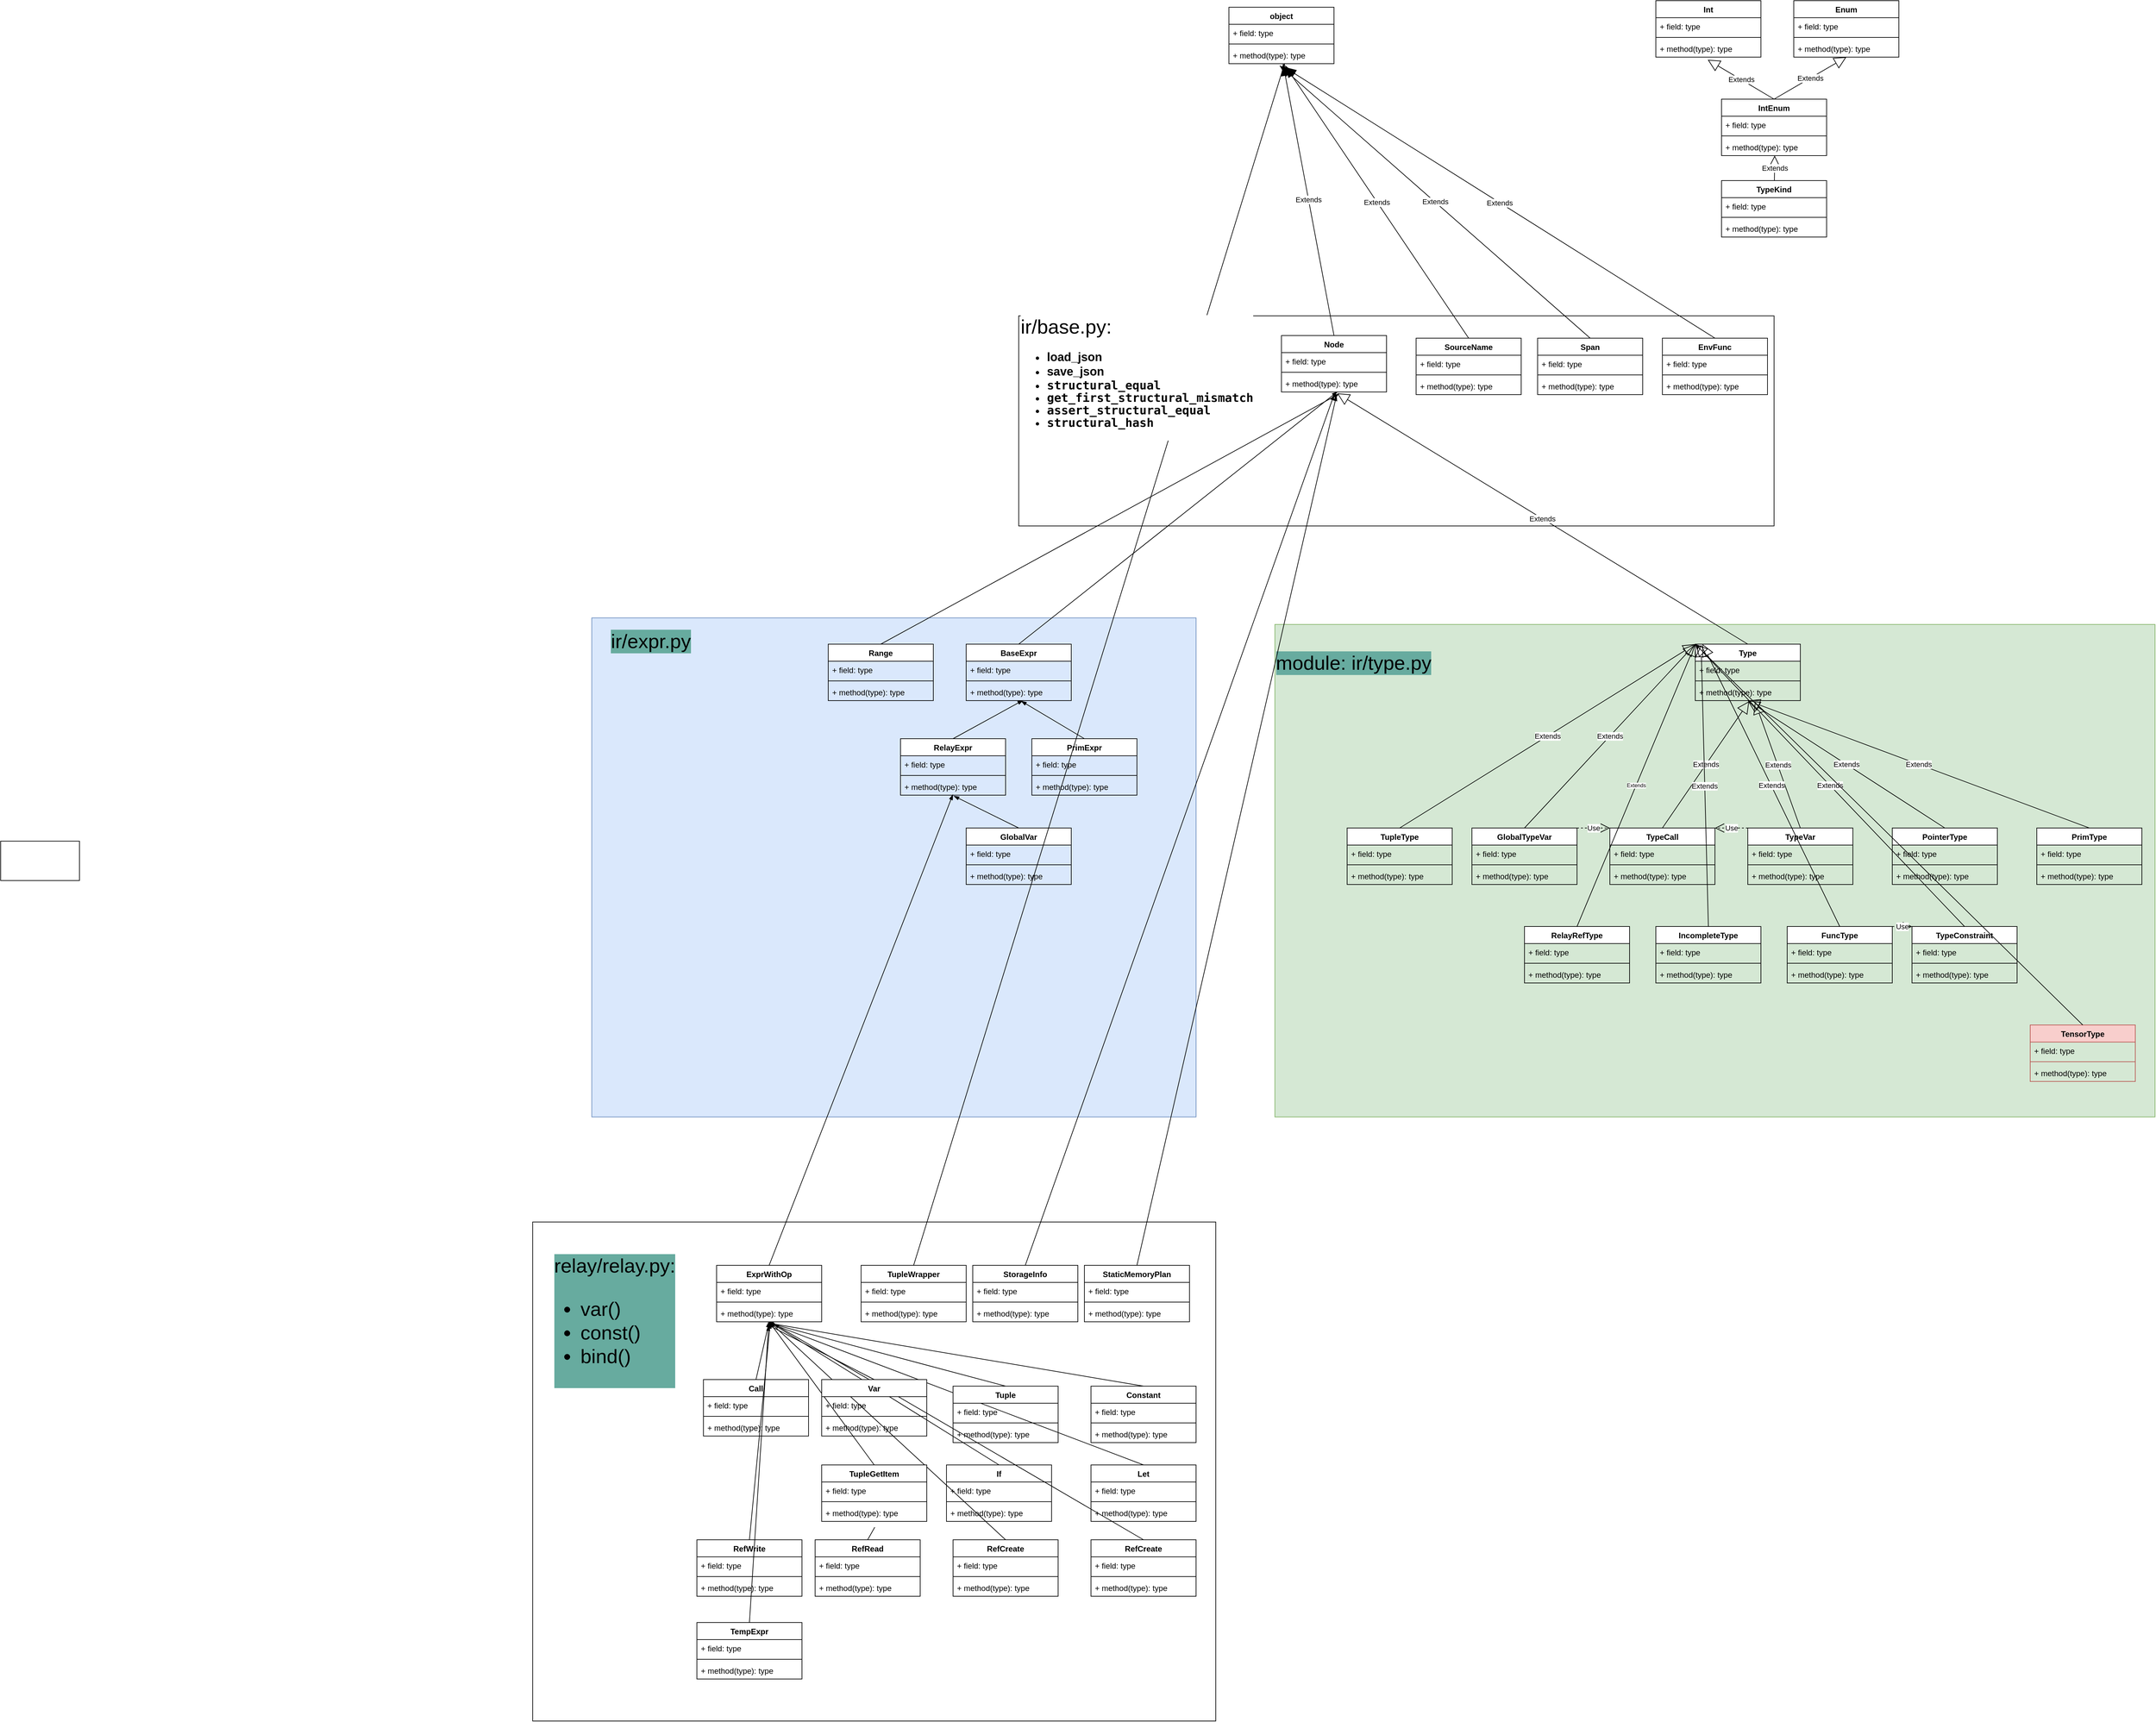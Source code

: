 <mxfile version="20.5.3" type="github"><diagram id="CAS6bydb_8zD7n3OPi8x" name="Page-1"><mxGraphModel dx="4800" dy="2217" grid="1" gridSize="10" guides="1" tooltips="1" connect="1" arrows="1" fold="1" page="1" pageScale="1" pageWidth="850" pageHeight="1100" math="0" shadow="0"><root><mxCell id="0"/><mxCell id="1" parent="0"/><mxCell id="VOFbCw_IlXWwH5Kaiug8-229" value="" style="rounded=0;whiteSpace=wrap;html=1;labelBackgroundColor=#67AB9F;fontSize=30;" vertex="1" parent="1"><mxGeometry x="-950" y="-240" width="1150" height="320" as="geometry"/></mxCell><mxCell id="VOFbCw_IlXWwH5Kaiug8-217" value="" style="rounded=0;whiteSpace=wrap;html=1;labelBackgroundColor=#67AB9F;fontSize=30;" vertex="1" parent="1"><mxGeometry x="-1690" y="1140" width="1040" height="760" as="geometry"/></mxCell><mxCell id="VOFbCw_IlXWwH5Kaiug8-197" value="" style="rounded=0;whiteSpace=wrap;html=1;labelBackgroundColor=#67AB9F;fontSize=30;fillColor=#dae8fc;strokeColor=#6c8ebf;" vertex="1" parent="1"><mxGeometry x="-1600" y="220" width="920" height="760" as="geometry"/></mxCell><mxCell id="VOFbCw_IlXWwH5Kaiug8-108" value="" style="rounded=0;whiteSpace=wrap;html=1;fontSize=8;align=left;fillColor=#d5e8d4;strokeColor=#82b366;" vertex="1" parent="1"><mxGeometry x="-560" y="230" width="1340" height="750" as="geometry"/></mxCell><mxCell id="VOFbCw_IlXWwH5Kaiug8-6" value="object" style="swimlane;fontStyle=1;align=center;verticalAlign=top;childLayout=stackLayout;horizontal=1;startSize=26;horizontalStack=0;resizeParent=1;resizeParentMax=0;resizeLast=0;collapsible=1;marginBottom=0;" vertex="1" parent="1"><mxGeometry x="-630" y="-710" width="160" height="86" as="geometry"><mxRectangle x="220" y="-120" width="80" height="30" as="alternateBounds"/></mxGeometry></mxCell><mxCell id="VOFbCw_IlXWwH5Kaiug8-7" value="+ field: type" style="text;strokeColor=none;fillColor=none;align=left;verticalAlign=top;spacingLeft=4;spacingRight=4;overflow=hidden;rotatable=0;points=[[0,0.5],[1,0.5]];portConstraint=eastwest;" vertex="1" parent="VOFbCw_IlXWwH5Kaiug8-6"><mxGeometry y="26" width="160" height="26" as="geometry"/></mxCell><mxCell id="VOFbCw_IlXWwH5Kaiug8-8" value="" style="line;strokeWidth=1;fillColor=none;align=left;verticalAlign=middle;spacingTop=-1;spacingLeft=3;spacingRight=3;rotatable=0;labelPosition=right;points=[];portConstraint=eastwest;strokeColor=inherit;" vertex="1" parent="VOFbCw_IlXWwH5Kaiug8-6"><mxGeometry y="52" width="160" height="8" as="geometry"/></mxCell><mxCell id="VOFbCw_IlXWwH5Kaiug8-9" value="+ method(type): type" style="text;strokeColor=none;fillColor=none;align=left;verticalAlign=top;spacingLeft=4;spacingRight=4;overflow=hidden;rotatable=0;points=[[0,0.5],[1,0.5]];portConstraint=eastwest;" vertex="1" parent="VOFbCw_IlXWwH5Kaiug8-6"><mxGeometry y="60" width="160" height="26" as="geometry"/></mxCell><mxCell id="VOFbCw_IlXWwH5Kaiug8-10" value="Node" style="swimlane;fontStyle=1;align=center;verticalAlign=top;childLayout=stackLayout;horizontal=1;startSize=26;horizontalStack=0;resizeParent=1;resizeParentMax=0;resizeLast=0;collapsible=1;marginBottom=0;" vertex="1" parent="1"><mxGeometry x="-550" y="-210" width="160" height="86" as="geometry"/></mxCell><mxCell id="VOFbCw_IlXWwH5Kaiug8-11" value="+ field: type" style="text;strokeColor=none;fillColor=none;align=left;verticalAlign=top;spacingLeft=4;spacingRight=4;overflow=hidden;rotatable=0;points=[[0,0.5],[1,0.5]];portConstraint=eastwest;" vertex="1" parent="VOFbCw_IlXWwH5Kaiug8-10"><mxGeometry y="26" width="160" height="26" as="geometry"/></mxCell><mxCell id="VOFbCw_IlXWwH5Kaiug8-12" value="" style="line;strokeWidth=1;fillColor=none;align=left;verticalAlign=middle;spacingTop=-1;spacingLeft=3;spacingRight=3;rotatable=0;labelPosition=right;points=[];portConstraint=eastwest;strokeColor=inherit;" vertex="1" parent="VOFbCw_IlXWwH5Kaiug8-10"><mxGeometry y="52" width="160" height="8" as="geometry"/></mxCell><mxCell id="VOFbCw_IlXWwH5Kaiug8-13" value="+ method(type): type" style="text;strokeColor=none;fillColor=none;align=left;verticalAlign=top;spacingLeft=4;spacingRight=4;overflow=hidden;rotatable=0;points=[[0,0.5],[1,0.5]];portConstraint=eastwest;" vertex="1" parent="VOFbCw_IlXWwH5Kaiug8-10"><mxGeometry y="60" width="160" height="26" as="geometry"/></mxCell><mxCell id="VOFbCw_IlXWwH5Kaiug8-17" value="Extends" style="endArrow=blockThin;endSize=16;endFill=1;html=1;rounded=0;exitX=0.5;exitY=0;exitDx=0;exitDy=0;" edge="1" parent="1" source="VOFbCw_IlXWwH5Kaiug8-10" target="VOFbCw_IlXWwH5Kaiug8-9"><mxGeometry width="160" relative="1" as="geometry"><mxPoint x="350" y="410" as="sourcePoint"/><mxPoint x="510" y="410" as="targetPoint"/></mxGeometry></mxCell><mxCell id="VOFbCw_IlXWwH5Kaiug8-18" value="Type" style="swimlane;fontStyle=1;align=center;verticalAlign=top;childLayout=stackLayout;horizontal=1;startSize=26;horizontalStack=0;resizeParent=1;resizeParentMax=0;resizeLast=0;collapsible=1;marginBottom=0;" vertex="1" parent="1"><mxGeometry x="80" y="260" width="160" height="86" as="geometry"/></mxCell><mxCell id="VOFbCw_IlXWwH5Kaiug8-19" value="+ field: type" style="text;strokeColor=none;fillColor=none;align=left;verticalAlign=top;spacingLeft=4;spacingRight=4;overflow=hidden;rotatable=0;points=[[0,0.5],[1,0.5]];portConstraint=eastwest;" vertex="1" parent="VOFbCw_IlXWwH5Kaiug8-18"><mxGeometry y="26" width="160" height="26" as="geometry"/></mxCell><mxCell id="VOFbCw_IlXWwH5Kaiug8-20" value="" style="line;strokeWidth=1;fillColor=none;align=left;verticalAlign=middle;spacingTop=-1;spacingLeft=3;spacingRight=3;rotatable=0;labelPosition=right;points=[];portConstraint=eastwest;strokeColor=inherit;" vertex="1" parent="VOFbCw_IlXWwH5Kaiug8-18"><mxGeometry y="52" width="160" height="8" as="geometry"/></mxCell><mxCell id="VOFbCw_IlXWwH5Kaiug8-21" value="+ method(type): type" style="text;strokeColor=none;fillColor=none;align=left;verticalAlign=top;spacingLeft=4;spacingRight=4;overflow=hidden;rotatable=0;points=[[0,0.5],[1,0.5]];portConstraint=eastwest;" vertex="1" parent="VOFbCw_IlXWwH5Kaiug8-18"><mxGeometry y="60" width="160" height="26" as="geometry"/></mxCell><mxCell id="VOFbCw_IlXWwH5Kaiug8-22" value="Extends" style="endArrow=block;endSize=16;endFill=0;html=1;rounded=0;entryX=0.531;entryY=1.077;entryDx=0;entryDy=0;entryPerimeter=0;exitX=0.5;exitY=0;exitDx=0;exitDy=0;" edge="1" parent="1" source="VOFbCw_IlXWwH5Kaiug8-18" target="VOFbCw_IlXWwH5Kaiug8-13"><mxGeometry width="160" relative="1" as="geometry"><mxPoint x="340" y="370" as="sourcePoint"/><mxPoint x="500" y="370" as="targetPoint"/></mxGeometry></mxCell><mxCell id="VOFbCw_IlXWwH5Kaiug8-23" value="Int" style="swimlane;fontStyle=1;align=center;verticalAlign=top;childLayout=stackLayout;horizontal=1;startSize=26;horizontalStack=0;resizeParent=1;resizeParentMax=0;resizeLast=0;collapsible=1;marginBottom=0;" vertex="1" parent="1"><mxGeometry x="20" y="-720" width="160" height="86" as="geometry"/></mxCell><mxCell id="VOFbCw_IlXWwH5Kaiug8-24" value="+ field: type" style="text;strokeColor=none;fillColor=none;align=left;verticalAlign=top;spacingLeft=4;spacingRight=4;overflow=hidden;rotatable=0;points=[[0,0.5],[1,0.5]];portConstraint=eastwest;" vertex="1" parent="VOFbCw_IlXWwH5Kaiug8-23"><mxGeometry y="26" width="160" height="26" as="geometry"/></mxCell><mxCell id="VOFbCw_IlXWwH5Kaiug8-25" value="" style="line;strokeWidth=1;fillColor=none;align=left;verticalAlign=middle;spacingTop=-1;spacingLeft=3;spacingRight=3;rotatable=0;labelPosition=right;points=[];portConstraint=eastwest;strokeColor=inherit;" vertex="1" parent="VOFbCw_IlXWwH5Kaiug8-23"><mxGeometry y="52" width="160" height="8" as="geometry"/></mxCell><mxCell id="VOFbCw_IlXWwH5Kaiug8-26" value="+ method(type): type" style="text;strokeColor=none;fillColor=none;align=left;verticalAlign=top;spacingLeft=4;spacingRight=4;overflow=hidden;rotatable=0;points=[[0,0.5],[1,0.5]];portConstraint=eastwest;" vertex="1" parent="VOFbCw_IlXWwH5Kaiug8-23"><mxGeometry y="60" width="160" height="26" as="geometry"/></mxCell><mxCell id="VOFbCw_IlXWwH5Kaiug8-27" value="Enum" style="swimlane;fontStyle=1;align=center;verticalAlign=top;childLayout=stackLayout;horizontal=1;startSize=26;horizontalStack=0;resizeParent=1;resizeParentMax=0;resizeLast=0;collapsible=1;marginBottom=0;" vertex="1" parent="1"><mxGeometry x="230" y="-720" width="160" height="86" as="geometry"/></mxCell><mxCell id="VOFbCw_IlXWwH5Kaiug8-28" value="+ field: type" style="text;strokeColor=none;fillColor=none;align=left;verticalAlign=top;spacingLeft=4;spacingRight=4;overflow=hidden;rotatable=0;points=[[0,0.5],[1,0.5]];portConstraint=eastwest;" vertex="1" parent="VOFbCw_IlXWwH5Kaiug8-27"><mxGeometry y="26" width="160" height="26" as="geometry"/></mxCell><mxCell id="VOFbCw_IlXWwH5Kaiug8-29" value="" style="line;strokeWidth=1;fillColor=none;align=left;verticalAlign=middle;spacingTop=-1;spacingLeft=3;spacingRight=3;rotatable=0;labelPosition=right;points=[];portConstraint=eastwest;strokeColor=inherit;" vertex="1" parent="VOFbCw_IlXWwH5Kaiug8-27"><mxGeometry y="52" width="160" height="8" as="geometry"/></mxCell><mxCell id="VOFbCw_IlXWwH5Kaiug8-30" value="+ method(type): type" style="text;strokeColor=none;fillColor=none;align=left;verticalAlign=top;spacingLeft=4;spacingRight=4;overflow=hidden;rotatable=0;points=[[0,0.5],[1,0.5]];portConstraint=eastwest;" vertex="1" parent="VOFbCw_IlXWwH5Kaiug8-27"><mxGeometry y="60" width="160" height="26" as="geometry"/></mxCell><mxCell id="VOFbCw_IlXWwH5Kaiug8-31" value="IntEnum" style="swimlane;fontStyle=1;align=center;verticalAlign=top;childLayout=stackLayout;horizontal=1;startSize=26;horizontalStack=0;resizeParent=1;resizeParentMax=0;resizeLast=0;collapsible=1;marginBottom=0;" vertex="1" parent="1"><mxGeometry x="120" y="-570" width="160" height="86" as="geometry"/></mxCell><mxCell id="VOFbCw_IlXWwH5Kaiug8-32" value="+ field: type" style="text;strokeColor=none;fillColor=none;align=left;verticalAlign=top;spacingLeft=4;spacingRight=4;overflow=hidden;rotatable=0;points=[[0,0.5],[1,0.5]];portConstraint=eastwest;" vertex="1" parent="VOFbCw_IlXWwH5Kaiug8-31"><mxGeometry y="26" width="160" height="26" as="geometry"/></mxCell><mxCell id="VOFbCw_IlXWwH5Kaiug8-33" value="" style="line;strokeWidth=1;fillColor=none;align=left;verticalAlign=middle;spacingTop=-1;spacingLeft=3;spacingRight=3;rotatable=0;labelPosition=right;points=[];portConstraint=eastwest;strokeColor=inherit;" vertex="1" parent="VOFbCw_IlXWwH5Kaiug8-31"><mxGeometry y="52" width="160" height="8" as="geometry"/></mxCell><mxCell id="VOFbCw_IlXWwH5Kaiug8-34" value="+ method(type): type" style="text;strokeColor=none;fillColor=none;align=left;verticalAlign=top;spacingLeft=4;spacingRight=4;overflow=hidden;rotatable=0;points=[[0,0.5],[1,0.5]];portConstraint=eastwest;" vertex="1" parent="VOFbCw_IlXWwH5Kaiug8-31"><mxGeometry y="60" width="160" height="26" as="geometry"/></mxCell><mxCell id="VOFbCw_IlXWwH5Kaiug8-35" value="Extends" style="endArrow=block;endSize=16;endFill=0;html=1;rounded=0;exitX=0.5;exitY=0;exitDx=0;exitDy=0;entryX=0.494;entryY=1.154;entryDx=0;entryDy=0;entryPerimeter=0;" edge="1" parent="1" source="VOFbCw_IlXWwH5Kaiug8-31" target="VOFbCw_IlXWwH5Kaiug8-26"><mxGeometry width="160" relative="1" as="geometry"><mxPoint x="-360" y="-430" as="sourcePoint"/><mxPoint x="-200" y="-430" as="targetPoint"/></mxGeometry></mxCell><mxCell id="VOFbCw_IlXWwH5Kaiug8-36" value="Extends" style="endArrow=block;endSize=16;endFill=0;html=1;rounded=0;exitX=0.5;exitY=0;exitDx=0;exitDy=0;entryX=0.5;entryY=1;entryDx=0;entryDy=0;" edge="1" parent="1" source="VOFbCw_IlXWwH5Kaiug8-31" target="VOFbCw_IlXWwH5Kaiug8-27"><mxGeometry width="160" relative="1" as="geometry"><mxPoint x="210" y="-560" as="sourcePoint"/><mxPoint x="109.04" y="-619.996" as="targetPoint"/></mxGeometry></mxCell><mxCell id="VOFbCw_IlXWwH5Kaiug8-38" value="TypeKind" style="swimlane;fontStyle=1;align=center;verticalAlign=top;childLayout=stackLayout;horizontal=1;startSize=26;horizontalStack=0;resizeParent=1;resizeParentMax=0;resizeLast=0;collapsible=1;marginBottom=0;" vertex="1" parent="1"><mxGeometry x="120" y="-446" width="160" height="86" as="geometry"/></mxCell><mxCell id="VOFbCw_IlXWwH5Kaiug8-39" value="+ field: type" style="text;strokeColor=none;fillColor=none;align=left;verticalAlign=top;spacingLeft=4;spacingRight=4;overflow=hidden;rotatable=0;points=[[0,0.5],[1,0.5]];portConstraint=eastwest;" vertex="1" parent="VOFbCw_IlXWwH5Kaiug8-38"><mxGeometry y="26" width="160" height="26" as="geometry"/></mxCell><mxCell id="VOFbCw_IlXWwH5Kaiug8-40" value="" style="line;strokeWidth=1;fillColor=none;align=left;verticalAlign=middle;spacingTop=-1;spacingLeft=3;spacingRight=3;rotatable=0;labelPosition=right;points=[];portConstraint=eastwest;strokeColor=inherit;" vertex="1" parent="VOFbCw_IlXWwH5Kaiug8-38"><mxGeometry y="52" width="160" height="8" as="geometry"/></mxCell><mxCell id="VOFbCw_IlXWwH5Kaiug8-41" value="+ method(type): type" style="text;strokeColor=none;fillColor=none;align=left;verticalAlign=top;spacingLeft=4;spacingRight=4;overflow=hidden;rotatable=0;points=[[0,0.5],[1,0.5]];portConstraint=eastwest;" vertex="1" parent="VOFbCw_IlXWwH5Kaiug8-38"><mxGeometry y="60" width="160" height="26" as="geometry"/></mxCell><mxCell id="VOFbCw_IlXWwH5Kaiug8-42" value="Extends" style="endArrow=block;endSize=16;endFill=0;html=1;rounded=0;entryX=0.506;entryY=1;entryDx=0;entryDy=0;entryPerimeter=0;" edge="1" parent="1" source="VOFbCw_IlXWwH5Kaiug8-38" target="VOFbCw_IlXWwH5Kaiug8-34"><mxGeometry width="160" relative="1" as="geometry"><mxPoint x="-360" y="-400" as="sourcePoint"/><mxPoint x="-200" y="-400" as="targetPoint"/></mxGeometry></mxCell><mxCell id="VOFbCw_IlXWwH5Kaiug8-44" value="PrimType" style="swimlane;fontStyle=1;align=center;verticalAlign=top;childLayout=stackLayout;horizontal=1;startSize=26;horizontalStack=0;resizeParent=1;resizeParentMax=0;resizeLast=0;collapsible=1;marginBottom=0;" vertex="1" parent="1"><mxGeometry x="600" y="540" width="160" height="86" as="geometry"/></mxCell><mxCell id="VOFbCw_IlXWwH5Kaiug8-45" value="+ field: type" style="text;strokeColor=none;fillColor=none;align=left;verticalAlign=top;spacingLeft=4;spacingRight=4;overflow=hidden;rotatable=0;points=[[0,0.5],[1,0.5]];portConstraint=eastwest;" vertex="1" parent="VOFbCw_IlXWwH5Kaiug8-44"><mxGeometry y="26" width="160" height="26" as="geometry"/></mxCell><mxCell id="VOFbCw_IlXWwH5Kaiug8-46" value="" style="line;strokeWidth=1;fillColor=none;align=left;verticalAlign=middle;spacingTop=-1;spacingLeft=3;spacingRight=3;rotatable=0;labelPosition=right;points=[];portConstraint=eastwest;strokeColor=inherit;" vertex="1" parent="VOFbCw_IlXWwH5Kaiug8-44"><mxGeometry y="52" width="160" height="8" as="geometry"/></mxCell><mxCell id="VOFbCw_IlXWwH5Kaiug8-47" value="+ method(type): type" style="text;strokeColor=none;fillColor=none;align=left;verticalAlign=top;spacingLeft=4;spacingRight=4;overflow=hidden;rotatable=0;points=[[0,0.5],[1,0.5]];portConstraint=eastwest;" vertex="1" parent="VOFbCw_IlXWwH5Kaiug8-44"><mxGeometry y="60" width="160" height="26" as="geometry"/></mxCell><mxCell id="VOFbCw_IlXWwH5Kaiug8-49" value="Extends" style="endArrow=block;endSize=16;endFill=0;html=1;rounded=0;entryX=0.5;entryY=1;entryDx=0;entryDy=0;exitX=0.5;exitY=0;exitDx=0;exitDy=0;" edge="1" parent="1" source="VOFbCw_IlXWwH5Kaiug8-44" target="VOFbCw_IlXWwH5Kaiug8-18"><mxGeometry width="160" relative="1" as="geometry"><mxPoint x="340" y="430" as="sourcePoint"/><mxPoint x="500" y="430" as="targetPoint"/></mxGeometry></mxCell><mxCell id="VOFbCw_IlXWwH5Kaiug8-50" value="PointerType" style="swimlane;fontStyle=1;align=center;verticalAlign=top;childLayout=stackLayout;horizontal=1;startSize=26;horizontalStack=0;resizeParent=1;resizeParentMax=0;resizeLast=0;collapsible=1;marginBottom=0;" vertex="1" parent="1"><mxGeometry x="380" y="540" width="160" height="86" as="geometry"/></mxCell><mxCell id="VOFbCw_IlXWwH5Kaiug8-51" value="+ field: type" style="text;strokeColor=none;fillColor=none;align=left;verticalAlign=top;spacingLeft=4;spacingRight=4;overflow=hidden;rotatable=0;points=[[0,0.5],[1,0.5]];portConstraint=eastwest;" vertex="1" parent="VOFbCw_IlXWwH5Kaiug8-50"><mxGeometry y="26" width="160" height="26" as="geometry"/></mxCell><mxCell id="VOFbCw_IlXWwH5Kaiug8-52" value="" style="line;strokeWidth=1;fillColor=none;align=left;verticalAlign=middle;spacingTop=-1;spacingLeft=3;spacingRight=3;rotatable=0;labelPosition=right;points=[];portConstraint=eastwest;strokeColor=inherit;" vertex="1" parent="VOFbCw_IlXWwH5Kaiug8-50"><mxGeometry y="52" width="160" height="8" as="geometry"/></mxCell><mxCell id="VOFbCw_IlXWwH5Kaiug8-53" value="+ method(type): type" style="text;strokeColor=none;fillColor=none;align=left;verticalAlign=top;spacingLeft=4;spacingRight=4;overflow=hidden;rotatable=0;points=[[0,0.5],[1,0.5]];portConstraint=eastwest;" vertex="1" parent="VOFbCw_IlXWwH5Kaiug8-50"><mxGeometry y="60" width="160" height="26" as="geometry"/></mxCell><mxCell id="VOFbCw_IlXWwH5Kaiug8-54" value="TypeVar" style="swimlane;fontStyle=1;align=center;verticalAlign=top;childLayout=stackLayout;horizontal=1;startSize=26;horizontalStack=0;resizeParent=1;resizeParentMax=0;resizeLast=0;collapsible=1;marginBottom=0;" vertex="1" parent="1"><mxGeometry x="160" y="540" width="160" height="86" as="geometry"/></mxCell><mxCell id="VOFbCw_IlXWwH5Kaiug8-55" value="+ field: type" style="text;strokeColor=none;fillColor=none;align=left;verticalAlign=top;spacingLeft=4;spacingRight=4;overflow=hidden;rotatable=0;points=[[0,0.5],[1,0.5]];portConstraint=eastwest;" vertex="1" parent="VOFbCw_IlXWwH5Kaiug8-54"><mxGeometry y="26" width="160" height="26" as="geometry"/></mxCell><mxCell id="VOFbCw_IlXWwH5Kaiug8-56" value="" style="line;strokeWidth=1;fillColor=none;align=left;verticalAlign=middle;spacingTop=-1;spacingLeft=3;spacingRight=3;rotatable=0;labelPosition=right;points=[];portConstraint=eastwest;strokeColor=inherit;" vertex="1" parent="VOFbCw_IlXWwH5Kaiug8-54"><mxGeometry y="52" width="160" height="8" as="geometry"/></mxCell><mxCell id="VOFbCw_IlXWwH5Kaiug8-57" value="+ method(type): type" style="text;strokeColor=none;fillColor=none;align=left;verticalAlign=top;spacingLeft=4;spacingRight=4;overflow=hidden;rotatable=0;points=[[0,0.5],[1,0.5]];portConstraint=eastwest;" vertex="1" parent="VOFbCw_IlXWwH5Kaiug8-54"><mxGeometry y="60" width="160" height="26" as="geometry"/></mxCell><mxCell id="VOFbCw_IlXWwH5Kaiug8-58" value="Extends" style="endArrow=block;endSize=16;endFill=0;html=1;rounded=0;entryX=0.5;entryY=1;entryDx=0;entryDy=0;exitX=0.5;exitY=0;exitDx=0;exitDy=0;" edge="1" parent="1" source="VOFbCw_IlXWwH5Kaiug8-50" target="VOFbCw_IlXWwH5Kaiug8-18"><mxGeometry width="160" relative="1" as="geometry"><mxPoint x="690" y="550" as="sourcePoint"/><mxPoint x="600" y="486" as="targetPoint"/></mxGeometry></mxCell><mxCell id="VOFbCw_IlXWwH5Kaiug8-59" value="Extends" style="endArrow=block;endSize=16;endFill=0;html=1;rounded=0;exitX=0.5;exitY=0;exitDx=0;exitDy=0;entryX=0.569;entryY=1.077;entryDx=0;entryDy=0;entryPerimeter=0;" edge="1" parent="1" source="VOFbCw_IlXWwH5Kaiug8-54" target="VOFbCw_IlXWwH5Kaiug8-21"><mxGeometry width="160" relative="1" as="geometry"><mxPoint x="470" y="550" as="sourcePoint"/><mxPoint x="590" y="500" as="targetPoint"/></mxGeometry></mxCell><mxCell id="VOFbCw_IlXWwH5Kaiug8-61" value="TypeCall" style="swimlane;fontStyle=1;align=center;verticalAlign=top;childLayout=stackLayout;horizontal=1;startSize=26;horizontalStack=0;resizeParent=1;resizeParentMax=0;resizeLast=0;collapsible=1;marginBottom=0;" vertex="1" parent="1"><mxGeometry x="-50" y="540" width="160" height="86" as="geometry"/></mxCell><mxCell id="VOFbCw_IlXWwH5Kaiug8-62" value="+ field: type" style="text;strokeColor=none;fillColor=none;align=left;verticalAlign=top;spacingLeft=4;spacingRight=4;overflow=hidden;rotatable=0;points=[[0,0.5],[1,0.5]];portConstraint=eastwest;" vertex="1" parent="VOFbCw_IlXWwH5Kaiug8-61"><mxGeometry y="26" width="160" height="26" as="geometry"/></mxCell><mxCell id="VOFbCw_IlXWwH5Kaiug8-63" value="" style="line;strokeWidth=1;fillColor=none;align=left;verticalAlign=middle;spacingTop=-1;spacingLeft=3;spacingRight=3;rotatable=0;labelPosition=right;points=[];portConstraint=eastwest;strokeColor=inherit;" vertex="1" parent="VOFbCw_IlXWwH5Kaiug8-61"><mxGeometry y="52" width="160" height="8" as="geometry"/></mxCell><mxCell id="VOFbCw_IlXWwH5Kaiug8-64" value="+ method(type): type" style="text;strokeColor=none;fillColor=none;align=left;verticalAlign=top;spacingLeft=4;spacingRight=4;overflow=hidden;rotatable=0;points=[[0,0.5],[1,0.5]];portConstraint=eastwest;" vertex="1" parent="VOFbCw_IlXWwH5Kaiug8-61"><mxGeometry y="60" width="160" height="26" as="geometry"/></mxCell><mxCell id="VOFbCw_IlXWwH5Kaiug8-65" value="Extends" style="endArrow=block;endSize=16;endFill=0;html=1;rounded=0;entryX=0.513;entryY=1.038;entryDx=0;entryDy=0;entryPerimeter=0;exitX=0.5;exitY=0;exitDx=0;exitDy=0;" edge="1" parent="1" source="VOFbCw_IlXWwH5Kaiug8-61" target="VOFbCw_IlXWwH5Kaiug8-21"><mxGeometry width="160" relative="1" as="geometry"><mxPoint x="340" y="430" as="sourcePoint"/><mxPoint x="500" y="430" as="targetPoint"/></mxGeometry></mxCell><mxCell id="VOFbCw_IlXWwH5Kaiug8-66" value="Use" style="endArrow=open;endSize=12;dashed=1;html=1;rounded=0;exitX=0;exitY=0;exitDx=0;exitDy=0;entryX=1;entryY=0;entryDx=0;entryDy=0;" edge="1" parent="1" source="VOFbCw_IlXWwH5Kaiug8-54" target="VOFbCw_IlXWwH5Kaiug8-61"><mxGeometry width="160" relative="1" as="geometry"><mxPoint x="340" y="430" as="sourcePoint"/><mxPoint x="500" y="430" as="targetPoint"/></mxGeometry></mxCell><mxCell id="VOFbCw_IlXWwH5Kaiug8-68" value="GlobalTypeVar" style="swimlane;fontStyle=1;align=center;verticalAlign=top;childLayout=stackLayout;horizontal=1;startSize=26;horizontalStack=0;resizeParent=1;resizeParentMax=0;resizeLast=0;collapsible=1;marginBottom=0;" vertex="1" parent="1"><mxGeometry x="-260" y="540" width="160" height="86" as="geometry"/></mxCell><mxCell id="VOFbCw_IlXWwH5Kaiug8-69" value="+ field: type" style="text;strokeColor=none;fillColor=none;align=left;verticalAlign=top;spacingLeft=4;spacingRight=4;overflow=hidden;rotatable=0;points=[[0,0.5],[1,0.5]];portConstraint=eastwest;" vertex="1" parent="VOFbCw_IlXWwH5Kaiug8-68"><mxGeometry y="26" width="160" height="26" as="geometry"/></mxCell><mxCell id="VOFbCw_IlXWwH5Kaiug8-70" value="" style="line;strokeWidth=1;fillColor=none;align=left;verticalAlign=middle;spacingTop=-1;spacingLeft=3;spacingRight=3;rotatable=0;labelPosition=right;points=[];portConstraint=eastwest;strokeColor=inherit;" vertex="1" parent="VOFbCw_IlXWwH5Kaiug8-68"><mxGeometry y="52" width="160" height="8" as="geometry"/></mxCell><mxCell id="VOFbCw_IlXWwH5Kaiug8-71" value="+ method(type): type" style="text;strokeColor=none;fillColor=none;align=left;verticalAlign=top;spacingLeft=4;spacingRight=4;overflow=hidden;rotatable=0;points=[[0,0.5],[1,0.5]];portConstraint=eastwest;" vertex="1" parent="VOFbCw_IlXWwH5Kaiug8-68"><mxGeometry y="60" width="160" height="26" as="geometry"/></mxCell><mxCell id="VOFbCw_IlXWwH5Kaiug8-72" value="Extends" style="endArrow=block;endSize=16;endFill=0;html=1;rounded=0;exitX=0.5;exitY=0;exitDx=0;exitDy=0;entryX=0;entryY=0;entryDx=0;entryDy=0;" edge="1" parent="1" source="VOFbCw_IlXWwH5Kaiug8-68" target="VOFbCw_IlXWwH5Kaiug8-18"><mxGeometry width="160" relative="1" as="geometry"><mxPoint x="340" y="430" as="sourcePoint"/><mxPoint x="730" y="490" as="targetPoint"/></mxGeometry></mxCell><mxCell id="VOFbCw_IlXWwH5Kaiug8-73" value="Use" style="endArrow=open;endSize=12;dashed=1;html=1;rounded=0;exitX=1;exitY=0;exitDx=0;exitDy=0;entryX=0;entryY=0;entryDx=0;entryDy=0;" edge="1" parent="1" source="VOFbCw_IlXWwH5Kaiug8-68" target="VOFbCw_IlXWwH5Kaiug8-61"><mxGeometry width="160" relative="1" as="geometry"><mxPoint x="340" y="430" as="sourcePoint"/><mxPoint x="500" y="430" as="targetPoint"/></mxGeometry></mxCell><mxCell id="VOFbCw_IlXWwH5Kaiug8-74" value="TupleType" style="swimlane;fontStyle=1;align=center;verticalAlign=top;childLayout=stackLayout;horizontal=1;startSize=26;horizontalStack=0;resizeParent=1;resizeParentMax=0;resizeLast=0;collapsible=1;marginBottom=0;" vertex="1" parent="1"><mxGeometry x="-450" y="540" width="160" height="86" as="geometry"/></mxCell><mxCell id="VOFbCw_IlXWwH5Kaiug8-75" value="+ field: type" style="text;strokeColor=none;fillColor=none;align=left;verticalAlign=top;spacingLeft=4;spacingRight=4;overflow=hidden;rotatable=0;points=[[0,0.5],[1,0.5]];portConstraint=eastwest;" vertex="1" parent="VOFbCw_IlXWwH5Kaiug8-74"><mxGeometry y="26" width="160" height="26" as="geometry"/></mxCell><mxCell id="VOFbCw_IlXWwH5Kaiug8-76" value="" style="line;strokeWidth=1;fillColor=none;align=left;verticalAlign=middle;spacingTop=-1;spacingLeft=3;spacingRight=3;rotatable=0;labelPosition=right;points=[];portConstraint=eastwest;strokeColor=inherit;" vertex="1" parent="VOFbCw_IlXWwH5Kaiug8-74"><mxGeometry y="52" width="160" height="8" as="geometry"/></mxCell><mxCell id="VOFbCw_IlXWwH5Kaiug8-77" value="+ method(type): type" style="text;strokeColor=none;fillColor=none;align=left;verticalAlign=top;spacingLeft=4;spacingRight=4;overflow=hidden;rotatable=0;points=[[0,0.5],[1,0.5]];portConstraint=eastwest;" vertex="1" parent="VOFbCw_IlXWwH5Kaiug8-74"><mxGeometry y="60" width="160" height="26" as="geometry"/></mxCell><mxCell id="VOFbCw_IlXWwH5Kaiug8-78" value="Extends" style="endArrow=block;endSize=16;endFill=0;html=1;rounded=0;exitX=0.5;exitY=0;exitDx=0;exitDy=0;entryX=0;entryY=0;entryDx=0;entryDy=0;" edge="1" parent="1" source="VOFbCw_IlXWwH5Kaiug8-74" target="VOFbCw_IlXWwH5Kaiug8-18"><mxGeometry width="160" relative="1" as="geometry"><mxPoint x="150" y="430" as="sourcePoint"/><mxPoint x="320" y="380" as="targetPoint"/></mxGeometry></mxCell><mxCell id="VOFbCw_IlXWwH5Kaiug8-79" value="TypeConstraint" style="swimlane;fontStyle=1;align=center;verticalAlign=top;childLayout=stackLayout;horizontal=1;startSize=26;horizontalStack=0;resizeParent=1;resizeParentMax=0;resizeLast=0;collapsible=1;marginBottom=0;" vertex="1" parent="1"><mxGeometry x="410" y="690" width="160" height="86" as="geometry"/></mxCell><mxCell id="VOFbCw_IlXWwH5Kaiug8-80" value="+ field: type" style="text;strokeColor=none;fillColor=none;align=left;verticalAlign=top;spacingLeft=4;spacingRight=4;overflow=hidden;rotatable=0;points=[[0,0.5],[1,0.5]];portConstraint=eastwest;" vertex="1" parent="VOFbCw_IlXWwH5Kaiug8-79"><mxGeometry y="26" width="160" height="26" as="geometry"/></mxCell><mxCell id="VOFbCw_IlXWwH5Kaiug8-81" value="" style="line;strokeWidth=1;fillColor=none;align=left;verticalAlign=middle;spacingTop=-1;spacingLeft=3;spacingRight=3;rotatable=0;labelPosition=right;points=[];portConstraint=eastwest;strokeColor=inherit;" vertex="1" parent="VOFbCw_IlXWwH5Kaiug8-79"><mxGeometry y="52" width="160" height="8" as="geometry"/></mxCell><mxCell id="VOFbCw_IlXWwH5Kaiug8-82" value="+ method(type): type" style="text;strokeColor=none;fillColor=none;align=left;verticalAlign=top;spacingLeft=4;spacingRight=4;overflow=hidden;rotatable=0;points=[[0,0.5],[1,0.5]];portConstraint=eastwest;" vertex="1" parent="VOFbCw_IlXWwH5Kaiug8-79"><mxGeometry y="60" width="160" height="26" as="geometry"/></mxCell><mxCell id="VOFbCw_IlXWwH5Kaiug8-83" value="Extends" style="endArrow=block;endSize=16;endFill=0;html=1;rounded=0;exitX=0.5;exitY=0;exitDx=0;exitDy=0;entryX=0;entryY=0;entryDx=0;entryDy=0;" edge="1" parent="1" source="VOFbCw_IlXWwH5Kaiug8-79" target="VOFbCw_IlXWwH5Kaiug8-18"><mxGeometry width="160" relative="1" as="geometry"><mxPoint x="-70" y="430" as="sourcePoint"/><mxPoint x="290" y="380" as="targetPoint"/></mxGeometry></mxCell><mxCell id="VOFbCw_IlXWwH5Kaiug8-84" value="FuncType" style="swimlane;fontStyle=1;align=center;verticalAlign=top;childLayout=stackLayout;horizontal=1;startSize=26;horizontalStack=0;resizeParent=1;resizeParentMax=0;resizeLast=0;collapsible=1;marginBottom=0;" vertex="1" parent="1"><mxGeometry x="220" y="690" width="160" height="86" as="geometry"/></mxCell><mxCell id="VOFbCw_IlXWwH5Kaiug8-85" value="+ field: type" style="text;strokeColor=none;fillColor=none;align=left;verticalAlign=top;spacingLeft=4;spacingRight=4;overflow=hidden;rotatable=0;points=[[0,0.5],[1,0.5]];portConstraint=eastwest;" vertex="1" parent="VOFbCw_IlXWwH5Kaiug8-84"><mxGeometry y="26" width="160" height="26" as="geometry"/></mxCell><mxCell id="VOFbCw_IlXWwH5Kaiug8-86" value="" style="line;strokeWidth=1;fillColor=none;align=left;verticalAlign=middle;spacingTop=-1;spacingLeft=3;spacingRight=3;rotatable=0;labelPosition=right;points=[];portConstraint=eastwest;strokeColor=inherit;" vertex="1" parent="VOFbCw_IlXWwH5Kaiug8-84"><mxGeometry y="52" width="160" height="8" as="geometry"/></mxCell><mxCell id="VOFbCw_IlXWwH5Kaiug8-87" value="+ method(type): type" style="text;strokeColor=none;fillColor=none;align=left;verticalAlign=top;spacingLeft=4;spacingRight=4;overflow=hidden;rotatable=0;points=[[0,0.5],[1,0.5]];portConstraint=eastwest;" vertex="1" parent="VOFbCw_IlXWwH5Kaiug8-84"><mxGeometry y="60" width="160" height="26" as="geometry"/></mxCell><mxCell id="VOFbCw_IlXWwH5Kaiug8-88" value="Extends" style="endArrow=block;endSize=16;endFill=0;html=1;rounded=0;exitX=0.5;exitY=0;exitDx=0;exitDy=0;entryX=0.069;entryY=0;entryDx=0;entryDy=0;entryPerimeter=0;" edge="1" parent="1" source="VOFbCw_IlXWwH5Kaiug8-84" target="VOFbCw_IlXWwH5Kaiug8-18"><mxGeometry width="160" relative="1" as="geometry"><mxPoint x="-250" y="430" as="sourcePoint"/><mxPoint x="330" y="380" as="targetPoint"/></mxGeometry></mxCell><mxCell id="VOFbCw_IlXWwH5Kaiug8-89" value="Use" style="endArrow=open;endSize=12;dashed=1;html=1;rounded=0;exitX=1;exitY=0;exitDx=0;exitDy=0;entryX=0;entryY=0;entryDx=0;entryDy=0;" edge="1" parent="1" source="VOFbCw_IlXWwH5Kaiug8-84" target="VOFbCw_IlXWwH5Kaiug8-79"><mxGeometry width="160" relative="1" as="geometry"><mxPoint x="-460" y="350" as="sourcePoint"/><mxPoint x="-300" y="350" as="targetPoint"/></mxGeometry></mxCell><mxCell id="VOFbCw_IlXWwH5Kaiug8-91" value="IncompleteType" style="swimlane;fontStyle=1;align=center;verticalAlign=top;childLayout=stackLayout;horizontal=1;startSize=26;horizontalStack=0;resizeParent=1;resizeParentMax=0;resizeLast=0;collapsible=1;marginBottom=0;" vertex="1" parent="1"><mxGeometry x="20" y="690" width="160" height="86" as="geometry"/></mxCell><mxCell id="VOFbCw_IlXWwH5Kaiug8-92" value="+ field: type" style="text;strokeColor=none;fillColor=none;align=left;verticalAlign=top;spacingLeft=4;spacingRight=4;overflow=hidden;rotatable=0;points=[[0,0.5],[1,0.5]];portConstraint=eastwest;" vertex="1" parent="VOFbCw_IlXWwH5Kaiug8-91"><mxGeometry y="26" width="160" height="26" as="geometry"/></mxCell><mxCell id="VOFbCw_IlXWwH5Kaiug8-93" value="" style="line;strokeWidth=1;fillColor=none;align=left;verticalAlign=middle;spacingTop=-1;spacingLeft=3;spacingRight=3;rotatable=0;labelPosition=right;points=[];portConstraint=eastwest;strokeColor=inherit;" vertex="1" parent="VOFbCw_IlXWwH5Kaiug8-91"><mxGeometry y="52" width="160" height="8" as="geometry"/></mxCell><mxCell id="VOFbCw_IlXWwH5Kaiug8-94" value="+ method(type): type" style="text;strokeColor=none;fillColor=none;align=left;verticalAlign=top;spacingLeft=4;spacingRight=4;overflow=hidden;rotatable=0;points=[[0,0.5],[1,0.5]];portConstraint=eastwest;" vertex="1" parent="VOFbCw_IlXWwH5Kaiug8-91"><mxGeometry y="60" width="160" height="26" as="geometry"/></mxCell><mxCell id="VOFbCw_IlXWwH5Kaiug8-95" value="Extends" style="endArrow=block;endSize=16;endFill=0;html=1;rounded=0;exitX=0.5;exitY=0;exitDx=0;exitDy=0;entryX=0.056;entryY=0.012;entryDx=0;entryDy=0;entryPerimeter=0;" edge="1" parent="1" source="VOFbCw_IlXWwH5Kaiug8-91" target="VOFbCw_IlXWwH5Kaiug8-18"><mxGeometry width="160" relative="1" as="geometry"><mxPoint x="-780" y="550" as="sourcePoint"/><mxPoint x="460" y="430" as="targetPoint"/></mxGeometry></mxCell><mxCell id="VOFbCw_IlXWwH5Kaiug8-97" value="RelayRefType" style="swimlane;fontStyle=1;align=center;verticalAlign=top;childLayout=stackLayout;horizontal=1;startSize=26;horizontalStack=0;resizeParent=1;resizeParentMax=0;resizeLast=0;collapsible=1;marginBottom=0;" vertex="1" parent="1"><mxGeometry x="-180" y="690" width="160" height="86" as="geometry"/></mxCell><mxCell id="VOFbCw_IlXWwH5Kaiug8-98" value="+ field: type" style="text;strokeColor=none;fillColor=none;align=left;verticalAlign=top;spacingLeft=4;spacingRight=4;overflow=hidden;rotatable=0;points=[[0,0.5],[1,0.5]];portConstraint=eastwest;" vertex="1" parent="VOFbCw_IlXWwH5Kaiug8-97"><mxGeometry y="26" width="160" height="26" as="geometry"/></mxCell><mxCell id="VOFbCw_IlXWwH5Kaiug8-99" value="" style="line;strokeWidth=1;fillColor=none;align=left;verticalAlign=middle;spacingTop=-1;spacingLeft=3;spacingRight=3;rotatable=0;labelPosition=right;points=[];portConstraint=eastwest;strokeColor=inherit;" vertex="1" parent="VOFbCw_IlXWwH5Kaiug8-97"><mxGeometry y="52" width="160" height="8" as="geometry"/></mxCell><mxCell id="VOFbCw_IlXWwH5Kaiug8-100" value="+ method(type): type" style="text;strokeColor=none;fillColor=none;align=left;verticalAlign=top;spacingLeft=4;spacingRight=4;overflow=hidden;rotatable=0;points=[[0,0.5],[1,0.5]];portConstraint=eastwest;" vertex="1" parent="VOFbCw_IlXWwH5Kaiug8-97"><mxGeometry y="60" width="160" height="26" as="geometry"/></mxCell><mxCell id="VOFbCw_IlXWwH5Kaiug8-101" value="Extends" style="endArrow=block;endSize=16;endFill=0;html=1;rounded=0;exitX=0.5;exitY=0;exitDx=0;exitDy=0;entryX=0;entryY=0;entryDx=0;entryDy=0;fontSize=8;" edge="1" parent="1" source="VOFbCw_IlXWwH5Kaiug8-97" target="VOFbCw_IlXWwH5Kaiug8-18"><mxGeometry width="160" relative="1" as="geometry"><mxPoint x="270" y="680" as="sourcePoint"/><mxPoint x="430" y="680" as="targetPoint"/></mxGeometry></mxCell><mxCell id="VOFbCw_IlXWwH5Kaiug8-103" value="TensorType" style="swimlane;fontStyle=1;align=center;verticalAlign=top;childLayout=stackLayout;horizontal=1;startSize=26;horizontalStack=0;resizeParent=1;resizeParentMax=0;resizeLast=0;collapsible=1;marginBottom=0;fillColor=#f8cecc;strokeColor=#b85450;" vertex="1" parent="1"><mxGeometry x="590" y="840" width="160" height="86" as="geometry"/></mxCell><mxCell id="VOFbCw_IlXWwH5Kaiug8-104" value="+ field: type" style="text;strokeColor=none;fillColor=none;align=left;verticalAlign=top;spacingLeft=4;spacingRight=4;overflow=hidden;rotatable=0;points=[[0,0.5],[1,0.5]];portConstraint=eastwest;" vertex="1" parent="VOFbCw_IlXWwH5Kaiug8-103"><mxGeometry y="26" width="160" height="26" as="geometry"/></mxCell><mxCell id="VOFbCw_IlXWwH5Kaiug8-105" value="" style="line;strokeWidth=1;fillColor=none;align=left;verticalAlign=middle;spacingTop=-1;spacingLeft=3;spacingRight=3;rotatable=0;labelPosition=right;points=[];portConstraint=eastwest;strokeColor=inherit;" vertex="1" parent="VOFbCw_IlXWwH5Kaiug8-103"><mxGeometry y="52" width="160" height="8" as="geometry"/></mxCell><mxCell id="VOFbCw_IlXWwH5Kaiug8-106" value="+ method(type): type" style="text;strokeColor=none;fillColor=none;align=left;verticalAlign=top;spacingLeft=4;spacingRight=4;overflow=hidden;rotatable=0;points=[[0,0.5],[1,0.5]];portConstraint=eastwest;" vertex="1" parent="VOFbCw_IlXWwH5Kaiug8-103"><mxGeometry y="60" width="160" height="26" as="geometry"/></mxCell><mxCell id="VOFbCw_IlXWwH5Kaiug8-107" value="" style="endArrow=classic;html=1;rounded=0;fontSize=8;exitX=0.5;exitY=0;exitDx=0;exitDy=0;entryX=0;entryY=0;entryDx=0;entryDy=0;" edge="1" parent="1" source="VOFbCw_IlXWwH5Kaiug8-103" target="VOFbCw_IlXWwH5Kaiug8-18"><mxGeometry width="50" height="50" relative="1" as="geometry"><mxPoint x="330" y="710" as="sourcePoint"/><mxPoint x="490" y="440" as="targetPoint"/></mxGeometry></mxCell><mxCell id="VOFbCw_IlXWwH5Kaiug8-109" value="module: ir/type.py" style="text;html=1;strokeColor=none;fillColor=none;align=center;verticalAlign=middle;whiteSpace=wrap;rounded=0;labelBackgroundColor=#67AB9F;fontSize=30;" vertex="1" parent="1"><mxGeometry x="-560" y="230" width="240" height="116" as="geometry"/></mxCell><mxCell id="VOFbCw_IlXWwH5Kaiug8-115" value="BaseExpr" style="swimlane;fontStyle=1;align=center;verticalAlign=top;childLayout=stackLayout;horizontal=1;startSize=26;horizontalStack=0;resizeParent=1;resizeParentMax=0;resizeLast=0;collapsible=1;marginBottom=0;" vertex="1" parent="1"><mxGeometry x="-1030" y="260" width="160" height="86" as="geometry"/></mxCell><mxCell id="VOFbCw_IlXWwH5Kaiug8-116" value="+ field: type" style="text;strokeColor=none;fillColor=none;align=left;verticalAlign=top;spacingLeft=4;spacingRight=4;overflow=hidden;rotatable=0;points=[[0,0.5],[1,0.5]];portConstraint=eastwest;" vertex="1" parent="VOFbCw_IlXWwH5Kaiug8-115"><mxGeometry y="26" width="160" height="26" as="geometry"/></mxCell><mxCell id="VOFbCw_IlXWwH5Kaiug8-117" value="" style="line;strokeWidth=1;fillColor=none;align=left;verticalAlign=middle;spacingTop=-1;spacingLeft=3;spacingRight=3;rotatable=0;labelPosition=right;points=[];portConstraint=eastwest;strokeColor=inherit;" vertex="1" parent="VOFbCw_IlXWwH5Kaiug8-115"><mxGeometry y="52" width="160" height="8" as="geometry"/></mxCell><mxCell id="VOFbCw_IlXWwH5Kaiug8-118" value="+ method(type): type" style="text;strokeColor=none;fillColor=none;align=left;verticalAlign=top;spacingLeft=4;spacingRight=4;overflow=hidden;rotatable=0;points=[[0,0.5],[1,0.5]];portConstraint=eastwest;" vertex="1" parent="VOFbCw_IlXWwH5Kaiug8-115"><mxGeometry y="60" width="160" height="26" as="geometry"/></mxCell><mxCell id="VOFbCw_IlXWwH5Kaiug8-119" value="PrimExpr" style="swimlane;fontStyle=1;align=center;verticalAlign=top;childLayout=stackLayout;horizontal=1;startSize=26;horizontalStack=0;resizeParent=1;resizeParentMax=0;resizeLast=0;collapsible=1;marginBottom=0;" vertex="1" parent="1"><mxGeometry x="-930" y="404" width="160" height="86" as="geometry"/></mxCell><mxCell id="VOFbCw_IlXWwH5Kaiug8-120" value="+ field: type" style="text;strokeColor=none;fillColor=none;align=left;verticalAlign=top;spacingLeft=4;spacingRight=4;overflow=hidden;rotatable=0;points=[[0,0.5],[1,0.5]];portConstraint=eastwest;" vertex="1" parent="VOFbCw_IlXWwH5Kaiug8-119"><mxGeometry y="26" width="160" height="26" as="geometry"/></mxCell><mxCell id="VOFbCw_IlXWwH5Kaiug8-121" value="" style="line;strokeWidth=1;fillColor=none;align=left;verticalAlign=middle;spacingTop=-1;spacingLeft=3;spacingRight=3;rotatable=0;labelPosition=right;points=[];portConstraint=eastwest;strokeColor=inherit;" vertex="1" parent="VOFbCw_IlXWwH5Kaiug8-119"><mxGeometry y="52" width="160" height="8" as="geometry"/></mxCell><mxCell id="VOFbCw_IlXWwH5Kaiug8-122" value="+ method(type): type" style="text;strokeColor=none;fillColor=none;align=left;verticalAlign=top;spacingLeft=4;spacingRight=4;overflow=hidden;rotatable=0;points=[[0,0.5],[1,0.5]];portConstraint=eastwest;" vertex="1" parent="VOFbCw_IlXWwH5Kaiug8-119"><mxGeometry y="60" width="160" height="26" as="geometry"/></mxCell><mxCell id="VOFbCw_IlXWwH5Kaiug8-123" value="RelayExpr" style="swimlane;fontStyle=1;align=center;verticalAlign=top;childLayout=stackLayout;horizontal=1;startSize=26;horizontalStack=0;resizeParent=1;resizeParentMax=0;resizeLast=0;collapsible=1;marginBottom=0;" vertex="1" parent="1"><mxGeometry x="-1130" y="404" width="160" height="86" as="geometry"/></mxCell><mxCell id="VOFbCw_IlXWwH5Kaiug8-124" value="+ field: type" style="text;strokeColor=none;fillColor=none;align=left;verticalAlign=top;spacingLeft=4;spacingRight=4;overflow=hidden;rotatable=0;points=[[0,0.5],[1,0.5]];portConstraint=eastwest;" vertex="1" parent="VOFbCw_IlXWwH5Kaiug8-123"><mxGeometry y="26" width="160" height="26" as="geometry"/></mxCell><mxCell id="VOFbCw_IlXWwH5Kaiug8-125" value="" style="line;strokeWidth=1;fillColor=none;align=left;verticalAlign=middle;spacingTop=-1;spacingLeft=3;spacingRight=3;rotatable=0;labelPosition=right;points=[];portConstraint=eastwest;strokeColor=inherit;" vertex="1" parent="VOFbCw_IlXWwH5Kaiug8-123"><mxGeometry y="52" width="160" height="8" as="geometry"/></mxCell><mxCell id="VOFbCw_IlXWwH5Kaiug8-126" value="+ method(type): type" style="text;strokeColor=none;fillColor=none;align=left;verticalAlign=top;spacingLeft=4;spacingRight=4;overflow=hidden;rotatable=0;points=[[0,0.5],[1,0.5]];portConstraint=eastwest;" vertex="1" parent="VOFbCw_IlXWwH5Kaiug8-123"><mxGeometry y="60" width="160" height="26" as="geometry"/></mxCell><mxCell id="VOFbCw_IlXWwH5Kaiug8-127" value="GlobalVar" style="swimlane;fontStyle=1;align=center;verticalAlign=top;childLayout=stackLayout;horizontal=1;startSize=26;horizontalStack=0;resizeParent=1;resizeParentMax=0;resizeLast=0;collapsible=1;marginBottom=0;" vertex="1" parent="1"><mxGeometry x="-1030" y="540" width="160" height="86" as="geometry"/></mxCell><mxCell id="VOFbCw_IlXWwH5Kaiug8-128" value="+ field: type" style="text;strokeColor=none;fillColor=none;align=left;verticalAlign=top;spacingLeft=4;spacingRight=4;overflow=hidden;rotatable=0;points=[[0,0.5],[1,0.5]];portConstraint=eastwest;" vertex="1" parent="VOFbCw_IlXWwH5Kaiug8-127"><mxGeometry y="26" width="160" height="26" as="geometry"/></mxCell><mxCell id="VOFbCw_IlXWwH5Kaiug8-129" value="" style="line;strokeWidth=1;fillColor=none;align=left;verticalAlign=middle;spacingTop=-1;spacingLeft=3;spacingRight=3;rotatable=0;labelPosition=right;points=[];portConstraint=eastwest;strokeColor=inherit;" vertex="1" parent="VOFbCw_IlXWwH5Kaiug8-127"><mxGeometry y="52" width="160" height="8" as="geometry"/></mxCell><mxCell id="VOFbCw_IlXWwH5Kaiug8-130" value="+ method(type): type" style="text;strokeColor=none;fillColor=none;align=left;verticalAlign=top;spacingLeft=4;spacingRight=4;overflow=hidden;rotatable=0;points=[[0,0.5],[1,0.5]];portConstraint=eastwest;" vertex="1" parent="VOFbCw_IlXWwH5Kaiug8-127"><mxGeometry y="60" width="160" height="26" as="geometry"/></mxCell><mxCell id="VOFbCw_IlXWwH5Kaiug8-131" value="" style="endArrow=blockThin;html=1;rounded=0;fontSize=30;entryX=0.533;entryY=0.978;entryDx=0;entryDy=0;entryPerimeter=0;exitX=0.5;exitY=0;exitDx=0;exitDy=0;exitPerimeter=0;endFill=1;" edge="1" parent="1" source="VOFbCw_IlXWwH5Kaiug8-115" target="VOFbCw_IlXWwH5Kaiug8-13"><mxGeometry width="50" height="50" relative="1" as="geometry"><mxPoint x="-350" y="440" as="sourcePoint"/><mxPoint x="-720" y="290" as="targetPoint"/></mxGeometry></mxCell><mxCell id="VOFbCw_IlXWwH5Kaiug8-132" value="" style="endArrow=blockThin;html=1;rounded=0;fontSize=30;entryX=0.542;entryY=0.978;entryDx=0;entryDy=0;entryPerimeter=0;exitX=0.5;exitY=0;exitDx=0;exitDy=0;endFill=1;" edge="1" parent="1" source="VOFbCw_IlXWwH5Kaiug8-123" target="VOFbCw_IlXWwH5Kaiug8-118"><mxGeometry width="50" height="50" relative="1" as="geometry"><mxPoint x="-940" y="270" as="sourcePoint"/><mxPoint x="-694.72" y="145.428" as="targetPoint"/></mxGeometry></mxCell><mxCell id="VOFbCw_IlXWwH5Kaiug8-133" value="" style="endArrow=blockThin;html=1;rounded=0;fontSize=30;exitX=0.5;exitY=0;exitDx=0;exitDy=0;entryX=0.522;entryY=1.022;entryDx=0;entryDy=0;entryPerimeter=0;endFill=1;" edge="1" parent="1" source="VOFbCw_IlXWwH5Kaiug8-119" target="VOFbCw_IlXWwH5Kaiug8-118"><mxGeometry width="50" height="50" relative="1" as="geometry"><mxPoint x="-1090" y="450" as="sourcePoint"/><mxPoint x="-940" y="360" as="targetPoint"/></mxGeometry></mxCell><mxCell id="VOFbCw_IlXWwH5Kaiug8-134" value="" style="endArrow=blockThin;html=1;rounded=0;fontSize=30;entryX=0.506;entryY=1.044;entryDx=0;entryDy=0;entryPerimeter=0;exitX=0.5;exitY=0;exitDx=0;exitDy=0;endFill=1;" edge="1" parent="1" source="VOFbCw_IlXWwH5Kaiug8-127" target="VOFbCw_IlXWwH5Kaiug8-126"><mxGeometry width="50" height="50" relative="1" as="geometry"><mxPoint x="-1090" y="450" as="sourcePoint"/><mxPoint x="-933.28" y="355.428" as="targetPoint"/></mxGeometry></mxCell><mxCell id="VOFbCw_IlXWwH5Kaiug8-136" value="ExprWithOp" style="swimlane;fontStyle=1;align=center;verticalAlign=top;childLayout=stackLayout;horizontal=1;startSize=26;horizontalStack=0;resizeParent=1;resizeParentMax=0;resizeLast=0;collapsible=1;marginBottom=0;" vertex="1" parent="1"><mxGeometry x="-1410" y="1206" width="160" height="86" as="geometry"/></mxCell><mxCell id="VOFbCw_IlXWwH5Kaiug8-137" value="+ field: type" style="text;strokeColor=none;fillColor=none;align=left;verticalAlign=top;spacingLeft=4;spacingRight=4;overflow=hidden;rotatable=0;points=[[0,0.5],[1,0.5]];portConstraint=eastwest;" vertex="1" parent="VOFbCw_IlXWwH5Kaiug8-136"><mxGeometry y="26" width="160" height="26" as="geometry"/></mxCell><mxCell id="VOFbCw_IlXWwH5Kaiug8-138" value="" style="line;strokeWidth=1;fillColor=none;align=left;verticalAlign=middle;spacingTop=-1;spacingLeft=3;spacingRight=3;rotatable=0;labelPosition=right;points=[];portConstraint=eastwest;strokeColor=inherit;" vertex="1" parent="VOFbCw_IlXWwH5Kaiug8-136"><mxGeometry y="52" width="160" height="8" as="geometry"/></mxCell><mxCell id="VOFbCw_IlXWwH5Kaiug8-139" value="+ method(type): type" style="text;strokeColor=none;fillColor=none;align=left;verticalAlign=top;spacingLeft=4;spacingRight=4;overflow=hidden;rotatable=0;points=[[0,0.5],[1,0.5]];portConstraint=eastwest;" vertex="1" parent="VOFbCw_IlXWwH5Kaiug8-136"><mxGeometry y="60" width="160" height="26" as="geometry"/></mxCell><mxCell id="VOFbCw_IlXWwH5Kaiug8-140" value="" style="endArrow=blockThin;html=1;rounded=0;fontSize=30;entryX=0.499;entryY=0.956;entryDx=0;entryDy=0;entryPerimeter=0;exitX=0.5;exitY=0;exitDx=0;exitDy=0;endFill=1;" edge="1" parent="1" source="VOFbCw_IlXWwH5Kaiug8-136" target="VOFbCw_IlXWwH5Kaiug8-126"><mxGeometry width="50" height="50" relative="1" as="geometry"><mxPoint x="-1000" y="570" as="sourcePoint"/><mxPoint x="-950" y="520" as="targetPoint"/></mxGeometry></mxCell><mxCell id="VOFbCw_IlXWwH5Kaiug8-142" value="Call" style="swimlane;fontStyle=1;align=center;verticalAlign=top;childLayout=stackLayout;horizontal=1;startSize=26;horizontalStack=0;resizeParent=1;resizeParentMax=0;resizeLast=0;collapsible=1;marginBottom=0;" vertex="1" parent="1"><mxGeometry x="-1430" y="1380" width="160" height="86" as="geometry"/></mxCell><mxCell id="VOFbCw_IlXWwH5Kaiug8-143" value="+ field: type" style="text;strokeColor=none;fillColor=none;align=left;verticalAlign=top;spacingLeft=4;spacingRight=4;overflow=hidden;rotatable=0;points=[[0,0.5],[1,0.5]];portConstraint=eastwest;" vertex="1" parent="VOFbCw_IlXWwH5Kaiug8-142"><mxGeometry y="26" width="160" height="26" as="geometry"/></mxCell><mxCell id="VOFbCw_IlXWwH5Kaiug8-144" value="" style="line;strokeWidth=1;fillColor=none;align=left;verticalAlign=middle;spacingTop=-1;spacingLeft=3;spacingRight=3;rotatable=0;labelPosition=right;points=[];portConstraint=eastwest;strokeColor=inherit;" vertex="1" parent="VOFbCw_IlXWwH5Kaiug8-142"><mxGeometry y="52" width="160" height="8" as="geometry"/></mxCell><mxCell id="VOFbCw_IlXWwH5Kaiug8-145" value="+ method(type): type" style="text;strokeColor=none;fillColor=none;align=left;verticalAlign=top;spacingLeft=4;spacingRight=4;overflow=hidden;rotatable=0;points=[[0,0.5],[1,0.5]];portConstraint=eastwest;" vertex="1" parent="VOFbCw_IlXWwH5Kaiug8-142"><mxGeometry y="60" width="160" height="26" as="geometry"/></mxCell><mxCell id="VOFbCw_IlXWwH5Kaiug8-146" value="" style="endArrow=blockThin;html=1;rounded=0;fontSize=30;entryX=0.5;entryY=1;entryDx=0;entryDy=0;exitX=0.5;exitY=0;exitDx=0;exitDy=0;endFill=1;" edge="1" parent="1" source="VOFbCw_IlXWwH5Kaiug8-142" target="VOFbCw_IlXWwH5Kaiug8-136"><mxGeometry width="50" height="50" relative="1" as="geometry"><mxPoint x="-1280" y="1150" as="sourcePoint"/><mxPoint x="-1160.16" y="1064.856" as="targetPoint"/></mxGeometry></mxCell><mxCell id="VOFbCw_IlXWwH5Kaiug8-147" value="Let" style="swimlane;fontStyle=1;align=center;verticalAlign=top;childLayout=stackLayout;horizontal=1;startSize=26;horizontalStack=0;resizeParent=1;resizeParentMax=0;resizeLast=0;collapsible=1;marginBottom=0;" vertex="1" parent="1"><mxGeometry x="-840" y="1510" width="160" height="86" as="geometry"/></mxCell><mxCell id="VOFbCw_IlXWwH5Kaiug8-148" value="+ field: type" style="text;strokeColor=none;fillColor=none;align=left;verticalAlign=top;spacingLeft=4;spacingRight=4;overflow=hidden;rotatable=0;points=[[0,0.5],[1,0.5]];portConstraint=eastwest;" vertex="1" parent="VOFbCw_IlXWwH5Kaiug8-147"><mxGeometry y="26" width="160" height="26" as="geometry"/></mxCell><mxCell id="VOFbCw_IlXWwH5Kaiug8-149" value="" style="line;strokeWidth=1;fillColor=none;align=left;verticalAlign=middle;spacingTop=-1;spacingLeft=3;spacingRight=3;rotatable=0;labelPosition=right;points=[];portConstraint=eastwest;strokeColor=inherit;" vertex="1" parent="VOFbCw_IlXWwH5Kaiug8-147"><mxGeometry y="52" width="160" height="8" as="geometry"/></mxCell><mxCell id="VOFbCw_IlXWwH5Kaiug8-150" value="+ method(type): type" style="text;strokeColor=none;fillColor=none;align=left;verticalAlign=top;spacingLeft=4;spacingRight=4;overflow=hidden;rotatable=0;points=[[0,0.5],[1,0.5]];portConstraint=eastwest;" vertex="1" parent="VOFbCw_IlXWwH5Kaiug8-147"><mxGeometry y="60" width="160" height="26" as="geometry"/></mxCell><mxCell id="VOFbCw_IlXWwH5Kaiug8-151" value="" style="endArrow=blockThin;html=1;rounded=0;fontSize=30;entryX=0.492;entryY=1.055;entryDx=0;entryDy=0;exitX=0.5;exitY=0;exitDx=0;exitDy=0;endFill=1;entryPerimeter=0;" edge="1" parent="1" source="VOFbCw_IlXWwH5Kaiug8-147" target="VOFbCw_IlXWwH5Kaiug8-139"><mxGeometry width="50" height="50" relative="1" as="geometry"><mxPoint x="-1275" y="1280" as="sourcePoint"/><mxPoint x="-1280" y="1236" as="targetPoint"/></mxGeometry></mxCell><mxCell id="VOFbCw_IlXWwH5Kaiug8-152" value="If" style="swimlane;fontStyle=1;align=center;verticalAlign=top;childLayout=stackLayout;horizontal=1;startSize=26;horizontalStack=0;resizeParent=1;resizeParentMax=0;resizeLast=0;collapsible=1;marginBottom=0;" vertex="1" parent="1"><mxGeometry x="-1060" y="1510" width="160" height="86" as="geometry"/></mxCell><mxCell id="VOFbCw_IlXWwH5Kaiug8-153" value="+ field: type" style="text;strokeColor=none;fillColor=none;align=left;verticalAlign=top;spacingLeft=4;spacingRight=4;overflow=hidden;rotatable=0;points=[[0,0.5],[1,0.5]];portConstraint=eastwest;" vertex="1" parent="VOFbCw_IlXWwH5Kaiug8-152"><mxGeometry y="26" width="160" height="26" as="geometry"/></mxCell><mxCell id="VOFbCw_IlXWwH5Kaiug8-154" value="" style="line;strokeWidth=1;fillColor=none;align=left;verticalAlign=middle;spacingTop=-1;spacingLeft=3;spacingRight=3;rotatable=0;labelPosition=right;points=[];portConstraint=eastwest;strokeColor=inherit;" vertex="1" parent="VOFbCw_IlXWwH5Kaiug8-152"><mxGeometry y="52" width="160" height="8" as="geometry"/></mxCell><mxCell id="VOFbCw_IlXWwH5Kaiug8-155" value="+ method(type): type" style="text;strokeColor=none;fillColor=none;align=left;verticalAlign=top;spacingLeft=4;spacingRight=4;overflow=hidden;rotatable=0;points=[[0,0.5],[1,0.5]];portConstraint=eastwest;" vertex="1" parent="VOFbCw_IlXWwH5Kaiug8-152"><mxGeometry y="60" width="160" height="26" as="geometry"/></mxCell><mxCell id="VOFbCw_IlXWwH5Kaiug8-156" value="" style="endArrow=blockThin;html=1;rounded=0;fontSize=30;entryX=0.5;entryY=1;entryDx=0;entryDy=0;exitX=0.5;exitY=0;exitDx=0;exitDy=0;endFill=1;" edge="1" parent="1" source="VOFbCw_IlXWwH5Kaiug8-152" target="VOFbCw_IlXWwH5Kaiug8-136"><mxGeometry width="50" height="50" relative="1" as="geometry"><mxPoint x="-1480" y="1280" as="sourcePoint"/><mxPoint x="-1281.28" y="1237.43" as="targetPoint"/></mxGeometry></mxCell><mxCell id="VOFbCw_IlXWwH5Kaiug8-161" value="" style="endArrow=blockThin;html=1;rounded=0;fontSize=30;entryX=0.5;entryY=1;entryDx=0;entryDy=0;exitX=0.5;exitY=0;exitDx=0;exitDy=0;endFill=1;" edge="1" parent="1" source="VOFbCw_IlXWwH5Kaiug8-157" target="VOFbCw_IlXWwH5Kaiug8-136"><mxGeometry width="50" height="50" relative="1" as="geometry"><mxPoint x="-1660" y="1280" as="sourcePoint"/><mxPoint x="-1470" y="1226" as="targetPoint"/></mxGeometry></mxCell><mxCell id="VOFbCw_IlXWwH5Kaiug8-162" value="RefCreate" style="swimlane;fontStyle=1;align=center;verticalAlign=top;childLayout=stackLayout;horizontal=1;startSize=26;horizontalStack=0;resizeParent=1;resizeParentMax=0;resizeLast=0;collapsible=1;marginBottom=0;" vertex="1" parent="1"><mxGeometry x="-840" y="1624" width="160" height="86" as="geometry"/></mxCell><mxCell id="VOFbCw_IlXWwH5Kaiug8-163" value="+ field: type" style="text;strokeColor=none;fillColor=none;align=left;verticalAlign=top;spacingLeft=4;spacingRight=4;overflow=hidden;rotatable=0;points=[[0,0.5],[1,0.5]];portConstraint=eastwest;" vertex="1" parent="VOFbCw_IlXWwH5Kaiug8-162"><mxGeometry y="26" width="160" height="26" as="geometry"/></mxCell><mxCell id="VOFbCw_IlXWwH5Kaiug8-164" value="" style="line;strokeWidth=1;fillColor=none;align=left;verticalAlign=middle;spacingTop=-1;spacingLeft=3;spacingRight=3;rotatable=0;labelPosition=right;points=[];portConstraint=eastwest;strokeColor=inherit;" vertex="1" parent="VOFbCw_IlXWwH5Kaiug8-162"><mxGeometry y="52" width="160" height="8" as="geometry"/></mxCell><mxCell id="VOFbCw_IlXWwH5Kaiug8-165" value="+ method(type): type" style="text;strokeColor=none;fillColor=none;align=left;verticalAlign=top;spacingLeft=4;spacingRight=4;overflow=hidden;rotatable=0;points=[[0,0.5],[1,0.5]];portConstraint=eastwest;" vertex="1" parent="VOFbCw_IlXWwH5Kaiug8-162"><mxGeometry y="60" width="160" height="26" as="geometry"/></mxCell><mxCell id="VOFbCw_IlXWwH5Kaiug8-166" value="" style="endArrow=blockThin;html=1;rounded=0;fontSize=30;entryX=0.542;entryY=1.115;entryDx=0;entryDy=0;exitX=0.5;exitY=0;exitDx=0;exitDy=0;endFill=1;entryPerimeter=0;" edge="1" parent="1" source="VOFbCw_IlXWwH5Kaiug8-162" target="VOFbCw_IlXWwH5Kaiug8-139"><mxGeometry width="50" height="50" relative="1" as="geometry"><mxPoint x="-1898" y="1280" as="sourcePoint"/><mxPoint x="-1528" y="1226" as="targetPoint"/></mxGeometry></mxCell><mxCell id="VOFbCw_IlXWwH5Kaiug8-167" value="RefCreate" style="swimlane;fontStyle=1;align=center;verticalAlign=top;childLayout=stackLayout;horizontal=1;startSize=26;horizontalStack=0;resizeParent=1;resizeParentMax=0;resizeLast=0;collapsible=1;marginBottom=0;" vertex="1" parent="1"><mxGeometry x="-1050" y="1624" width="160" height="86" as="geometry"/></mxCell><mxCell id="VOFbCw_IlXWwH5Kaiug8-168" value="+ field: type" style="text;strokeColor=none;fillColor=none;align=left;verticalAlign=top;spacingLeft=4;spacingRight=4;overflow=hidden;rotatable=0;points=[[0,0.5],[1,0.5]];portConstraint=eastwest;" vertex="1" parent="VOFbCw_IlXWwH5Kaiug8-167"><mxGeometry y="26" width="160" height="26" as="geometry"/></mxCell><mxCell id="VOFbCw_IlXWwH5Kaiug8-169" value="" style="line;strokeWidth=1;fillColor=none;align=left;verticalAlign=middle;spacingTop=-1;spacingLeft=3;spacingRight=3;rotatable=0;labelPosition=right;points=[];portConstraint=eastwest;strokeColor=inherit;" vertex="1" parent="VOFbCw_IlXWwH5Kaiug8-167"><mxGeometry y="52" width="160" height="8" as="geometry"/></mxCell><mxCell id="VOFbCw_IlXWwH5Kaiug8-170" value="+ method(type): type" style="text;strokeColor=none;fillColor=none;align=left;verticalAlign=top;spacingLeft=4;spacingRight=4;overflow=hidden;rotatable=0;points=[[0,0.5],[1,0.5]];portConstraint=eastwest;" vertex="1" parent="VOFbCw_IlXWwH5Kaiug8-167"><mxGeometry y="60" width="160" height="26" as="geometry"/></mxCell><mxCell id="VOFbCw_IlXWwH5Kaiug8-171" value="RefRead" style="swimlane;fontStyle=1;align=center;verticalAlign=top;childLayout=stackLayout;horizontal=1;startSize=26;horizontalStack=0;resizeParent=1;resizeParentMax=0;resizeLast=0;collapsible=1;marginBottom=0;" vertex="1" parent="1"><mxGeometry x="-1260" y="1624" width="160" height="86" as="geometry"/></mxCell><mxCell id="VOFbCw_IlXWwH5Kaiug8-172" value="+ field: type" style="text;strokeColor=none;fillColor=none;align=left;verticalAlign=top;spacingLeft=4;spacingRight=4;overflow=hidden;rotatable=0;points=[[0,0.5],[1,0.5]];portConstraint=eastwest;" vertex="1" parent="VOFbCw_IlXWwH5Kaiug8-171"><mxGeometry y="26" width="160" height="26" as="geometry"/></mxCell><mxCell id="VOFbCw_IlXWwH5Kaiug8-173" value="" style="line;strokeWidth=1;fillColor=none;align=left;verticalAlign=middle;spacingTop=-1;spacingLeft=3;spacingRight=3;rotatable=0;labelPosition=right;points=[];portConstraint=eastwest;strokeColor=inherit;" vertex="1" parent="VOFbCw_IlXWwH5Kaiug8-171"><mxGeometry y="52" width="160" height="8" as="geometry"/></mxCell><mxCell id="VOFbCw_IlXWwH5Kaiug8-174" value="+ method(type): type" style="text;strokeColor=none;fillColor=none;align=left;verticalAlign=top;spacingLeft=4;spacingRight=4;overflow=hidden;rotatable=0;points=[[0,0.5],[1,0.5]];portConstraint=eastwest;" vertex="1" parent="VOFbCw_IlXWwH5Kaiug8-171"><mxGeometry y="60" width="160" height="26" as="geometry"/></mxCell><mxCell id="VOFbCw_IlXWwH5Kaiug8-175" value="RefWrite" style="swimlane;fontStyle=1;align=center;verticalAlign=top;childLayout=stackLayout;horizontal=1;startSize=26;horizontalStack=0;resizeParent=1;resizeParentMax=0;resizeLast=0;collapsible=1;marginBottom=0;" vertex="1" parent="1"><mxGeometry x="-1440" y="1624" width="160" height="86" as="geometry"/></mxCell><mxCell id="VOFbCw_IlXWwH5Kaiug8-176" value="+ field: type" style="text;strokeColor=none;fillColor=none;align=left;verticalAlign=top;spacingLeft=4;spacingRight=4;overflow=hidden;rotatable=0;points=[[0,0.5],[1,0.5]];portConstraint=eastwest;" vertex="1" parent="VOFbCw_IlXWwH5Kaiug8-175"><mxGeometry y="26" width="160" height="26" as="geometry"/></mxCell><mxCell id="VOFbCw_IlXWwH5Kaiug8-177" value="" style="line;strokeWidth=1;fillColor=none;align=left;verticalAlign=middle;spacingTop=-1;spacingLeft=3;spacingRight=3;rotatable=0;labelPosition=right;points=[];portConstraint=eastwest;strokeColor=inherit;" vertex="1" parent="VOFbCw_IlXWwH5Kaiug8-175"><mxGeometry y="52" width="160" height="8" as="geometry"/></mxCell><mxCell id="VOFbCw_IlXWwH5Kaiug8-178" value="+ method(type): type" style="text;strokeColor=none;fillColor=none;align=left;verticalAlign=top;spacingLeft=4;spacingRight=4;overflow=hidden;rotatable=0;points=[[0,0.5],[1,0.5]];portConstraint=eastwest;" vertex="1" parent="VOFbCw_IlXWwH5Kaiug8-175"><mxGeometry y="60" width="160" height="26" as="geometry"/></mxCell><mxCell id="VOFbCw_IlXWwH5Kaiug8-179" value="TempExpr" style="swimlane;fontStyle=1;align=center;verticalAlign=top;childLayout=stackLayout;horizontal=1;startSize=26;horizontalStack=0;resizeParent=1;resizeParentMax=0;resizeLast=0;collapsible=1;marginBottom=0;" vertex="1" parent="1"><mxGeometry x="-1440" y="1750" width="160" height="86" as="geometry"/></mxCell><mxCell id="VOFbCw_IlXWwH5Kaiug8-180" value="+ field: type" style="text;strokeColor=none;fillColor=none;align=left;verticalAlign=top;spacingLeft=4;spacingRight=4;overflow=hidden;rotatable=0;points=[[0,0.5],[1,0.5]];portConstraint=eastwest;" vertex="1" parent="VOFbCw_IlXWwH5Kaiug8-179"><mxGeometry y="26" width="160" height="26" as="geometry"/></mxCell><mxCell id="VOFbCw_IlXWwH5Kaiug8-181" value="" style="line;strokeWidth=1;fillColor=none;align=left;verticalAlign=middle;spacingTop=-1;spacingLeft=3;spacingRight=3;rotatable=0;labelPosition=right;points=[];portConstraint=eastwest;strokeColor=inherit;" vertex="1" parent="VOFbCw_IlXWwH5Kaiug8-179"><mxGeometry y="52" width="160" height="8" as="geometry"/></mxCell><mxCell id="VOFbCw_IlXWwH5Kaiug8-182" value="+ method(type): type" style="text;strokeColor=none;fillColor=none;align=left;verticalAlign=top;spacingLeft=4;spacingRight=4;overflow=hidden;rotatable=0;points=[[0,0.5],[1,0.5]];portConstraint=eastwest;" vertex="1" parent="VOFbCw_IlXWwH5Kaiug8-179"><mxGeometry y="60" width="160" height="26" as="geometry"/></mxCell><mxCell id="VOFbCw_IlXWwH5Kaiug8-183" value="TupleWrapper" style="swimlane;fontStyle=1;align=center;verticalAlign=top;childLayout=stackLayout;horizontal=1;startSize=26;horizontalStack=0;resizeParent=1;resizeParentMax=0;resizeLast=0;collapsible=1;marginBottom=0;" vertex="1" parent="1"><mxGeometry x="-1190" y="1206" width="160" height="86" as="geometry"/></mxCell><mxCell id="VOFbCw_IlXWwH5Kaiug8-184" value="+ field: type" style="text;strokeColor=none;fillColor=none;align=left;verticalAlign=top;spacingLeft=4;spacingRight=4;overflow=hidden;rotatable=0;points=[[0,0.5],[1,0.5]];portConstraint=eastwest;" vertex="1" parent="VOFbCw_IlXWwH5Kaiug8-183"><mxGeometry y="26" width="160" height="26" as="geometry"/></mxCell><mxCell id="VOFbCw_IlXWwH5Kaiug8-185" value="" style="line;strokeWidth=1;fillColor=none;align=left;verticalAlign=middle;spacingTop=-1;spacingLeft=3;spacingRight=3;rotatable=0;labelPosition=right;points=[];portConstraint=eastwest;strokeColor=inherit;" vertex="1" parent="VOFbCw_IlXWwH5Kaiug8-183"><mxGeometry y="52" width="160" height="8" as="geometry"/></mxCell><mxCell id="VOFbCw_IlXWwH5Kaiug8-186" value="+ method(type): type" style="text;strokeColor=none;fillColor=none;align=left;verticalAlign=top;spacingLeft=4;spacingRight=4;overflow=hidden;rotatable=0;points=[[0,0.5],[1,0.5]];portConstraint=eastwest;" vertex="1" parent="VOFbCw_IlXWwH5Kaiug8-183"><mxGeometry y="60" width="160" height="26" as="geometry"/></mxCell><mxCell id="VOFbCw_IlXWwH5Kaiug8-187" value="" style="endArrow=blockThin;html=1;rounded=0;fontSize=30;entryX=0.51;entryY=1.038;entryDx=0;entryDy=0;exitX=0.5;exitY=0;exitDx=0;exitDy=0;endFill=1;entryPerimeter=0;" edge="1" parent="1" source="VOFbCw_IlXWwH5Kaiug8-167" target="VOFbCw_IlXWwH5Kaiug8-139"><mxGeometry width="50" height="50" relative="1" as="geometry"><mxPoint x="-1720" y="1400" as="sourcePoint"/><mxPoint x="-1273.28" y="1238.99" as="targetPoint"/></mxGeometry></mxCell><mxCell id="VOFbCw_IlXWwH5Kaiug8-189" value="" style="endArrow=blockThin;html=1;rounded=0;fontSize=30;entryX=0.51;entryY=1.071;entryDx=0;entryDy=0;exitX=0.5;exitY=0;exitDx=0;exitDy=0;endFill=1;entryPerimeter=0;" edge="1" parent="1" source="VOFbCw_IlXWwH5Kaiug8-175" target="VOFbCw_IlXWwH5Kaiug8-139"><mxGeometry width="50" height="50" relative="1" as="geometry"><mxPoint x="-2140" y="1400" as="sourcePoint"/><mxPoint x="-1279.2" y="1238.678" as="targetPoint"/></mxGeometry></mxCell><mxCell id="VOFbCw_IlXWwH5Kaiug8-190" value="" style="endArrow=blockThin;html=1;rounded=0;fontSize=30;entryX=0.531;entryY=0.974;entryDx=0;entryDy=0;entryPerimeter=0;exitX=0.5;exitY=0;exitDx=0;exitDy=0;endFill=1;" edge="1" parent="1" source="VOFbCw_IlXWwH5Kaiug8-183" target="VOFbCw_IlXWwH5Kaiug8-9"><mxGeometry width="50" height="50" relative="1" as="geometry"><mxPoint x="-920" y="250" as="sourcePoint"/><mxPoint x="-674.72" y="125.428" as="targetPoint"/></mxGeometry></mxCell><mxCell id="VOFbCw_IlXWwH5Kaiug8-191" value="" style="endArrow=blockThin;html=1;rounded=0;fontSize=30;entryX=0.495;entryY=1.199;entryDx=0;entryDy=0;endFill=1;entryPerimeter=0;exitX=0.5;exitY=0;exitDx=0;exitDy=0;" edge="1" parent="1" source="VOFbCw_IlXWwH5Kaiug8-179" target="VOFbCw_IlXWwH5Kaiug8-139"><mxGeometry width="50" height="50" relative="1" as="geometry"><mxPoint x="-2420" y="1330" as="sourcePoint"/><mxPoint x="-1278.4" y="1237.846" as="targetPoint"/></mxGeometry></mxCell><mxCell id="VOFbCw_IlXWwH5Kaiug8-192" value="Constant" style="swimlane;fontStyle=1;align=center;verticalAlign=top;childLayout=stackLayout;horizontal=1;startSize=26;horizontalStack=0;resizeParent=1;resizeParentMax=0;resizeLast=0;collapsible=1;marginBottom=0;" vertex="1" parent="1"><mxGeometry x="-840" y="1390" width="160" height="86" as="geometry"/></mxCell><mxCell id="VOFbCw_IlXWwH5Kaiug8-193" value="+ field: type" style="text;strokeColor=none;fillColor=none;align=left;verticalAlign=top;spacingLeft=4;spacingRight=4;overflow=hidden;rotatable=0;points=[[0,0.5],[1,0.5]];portConstraint=eastwest;" vertex="1" parent="VOFbCw_IlXWwH5Kaiug8-192"><mxGeometry y="26" width="160" height="26" as="geometry"/></mxCell><mxCell id="VOFbCw_IlXWwH5Kaiug8-194" value="" style="line;strokeWidth=1;fillColor=none;align=left;verticalAlign=middle;spacingTop=-1;spacingLeft=3;spacingRight=3;rotatable=0;labelPosition=right;points=[];portConstraint=eastwest;strokeColor=inherit;" vertex="1" parent="VOFbCw_IlXWwH5Kaiug8-192"><mxGeometry y="52" width="160" height="8" as="geometry"/></mxCell><mxCell id="VOFbCw_IlXWwH5Kaiug8-195" value="+ method(type): type" style="text;strokeColor=none;fillColor=none;align=left;verticalAlign=top;spacingLeft=4;spacingRight=4;overflow=hidden;rotatable=0;points=[[0,0.5],[1,0.5]];portConstraint=eastwest;" vertex="1" parent="VOFbCw_IlXWwH5Kaiug8-192"><mxGeometry y="60" width="160" height="26" as="geometry"/></mxCell><mxCell id="VOFbCw_IlXWwH5Kaiug8-196" value="" style="endArrow=blockThin;html=1;rounded=0;fontSize=30;entryX=0.487;entryY=1.072;entryDx=0;entryDy=0;exitX=0.5;exitY=0;exitDx=0;exitDy=0;endFill=1;entryPerimeter=0;" edge="1" parent="1" source="VOFbCw_IlXWwH5Kaiug8-192" target="VOFbCw_IlXWwH5Kaiug8-139"><mxGeometry width="50" height="50" relative="1" as="geometry"><mxPoint x="-945" y="1400.0" as="sourcePoint"/><mxPoint x="-1280" y="1236.0" as="targetPoint"/></mxGeometry></mxCell><mxCell id="VOFbCw_IlXWwH5Kaiug8-198" value="Range" style="swimlane;fontStyle=1;align=center;verticalAlign=top;childLayout=stackLayout;horizontal=1;startSize=26;horizontalStack=0;resizeParent=1;resizeParentMax=0;resizeLast=0;collapsible=1;marginBottom=0;" vertex="1" parent="1"><mxGeometry x="-1240" y="260" width="160" height="86" as="geometry"/></mxCell><mxCell id="VOFbCw_IlXWwH5Kaiug8-199" value="+ field: type" style="text;strokeColor=none;fillColor=none;align=left;verticalAlign=top;spacingLeft=4;spacingRight=4;overflow=hidden;rotatable=0;points=[[0,0.5],[1,0.5]];portConstraint=eastwest;" vertex="1" parent="VOFbCw_IlXWwH5Kaiug8-198"><mxGeometry y="26" width="160" height="26" as="geometry"/></mxCell><mxCell id="VOFbCw_IlXWwH5Kaiug8-200" value="" style="line;strokeWidth=1;fillColor=none;align=left;verticalAlign=middle;spacingTop=-1;spacingLeft=3;spacingRight=3;rotatable=0;labelPosition=right;points=[];portConstraint=eastwest;strokeColor=inherit;" vertex="1" parent="VOFbCw_IlXWwH5Kaiug8-198"><mxGeometry y="52" width="160" height="8" as="geometry"/></mxCell><mxCell id="VOFbCw_IlXWwH5Kaiug8-201" value="+ method(type): type" style="text;strokeColor=none;fillColor=none;align=left;verticalAlign=top;spacingLeft=4;spacingRight=4;overflow=hidden;rotatable=0;points=[[0,0.5],[1,0.5]];portConstraint=eastwest;" vertex="1" parent="VOFbCw_IlXWwH5Kaiug8-198"><mxGeometry y="60" width="160" height="26" as="geometry"/></mxCell><mxCell id="VOFbCw_IlXWwH5Kaiug8-202" value="" style="endArrow=blockThin;html=1;rounded=0;fontSize=30;entryX=0.549;entryY=1.109;entryDx=0;entryDy=0;entryPerimeter=0;exitX=0.5;exitY=0;exitDx=0;exitDy=0;endFill=1;" edge="1" parent="1" source="VOFbCw_IlXWwH5Kaiug8-198" target="VOFbCw_IlXWwH5Kaiug8-13"><mxGeometry width="50" height="50" relative="1" as="geometry"><mxPoint x="-920" y="250" as="sourcePoint"/><mxPoint x="-674.72" y="125.428" as="targetPoint"/></mxGeometry></mxCell><mxCell id="VOFbCw_IlXWwH5Kaiug8-203" value="ir/expr.py" style="text;html=1;strokeColor=none;fillColor=none;align=center;verticalAlign=middle;whiteSpace=wrap;rounded=0;labelBackgroundColor=#67AB9F;fontSize=30;" vertex="1" parent="1"><mxGeometry x="-1540" y="240" width="60" height="30" as="geometry"/></mxCell><mxCell id="VOFbCw_IlXWwH5Kaiug8-205" value="" style="rounded=0;whiteSpace=wrap;html=1;labelBackgroundColor=#67AB9F;fontSize=30;" vertex="1" parent="1"><mxGeometry x="-2500" y="560" width="120" height="60" as="geometry"/></mxCell><mxCell id="VOFbCw_IlXWwH5Kaiug8-206" value="Tuple" style="swimlane;fontStyle=1;align=center;verticalAlign=top;childLayout=stackLayout;horizontal=1;startSize=26;horizontalStack=0;resizeParent=1;resizeParentMax=0;resizeLast=0;collapsible=1;marginBottom=0;" vertex="1" parent="1"><mxGeometry x="-1050" y="1390" width="160" height="86" as="geometry"/></mxCell><mxCell id="VOFbCw_IlXWwH5Kaiug8-207" value="+ field: type" style="text;strokeColor=none;fillColor=none;align=left;verticalAlign=top;spacingLeft=4;spacingRight=4;overflow=hidden;rotatable=0;points=[[0,0.5],[1,0.5]];portConstraint=eastwest;" vertex="1" parent="VOFbCw_IlXWwH5Kaiug8-206"><mxGeometry y="26" width="160" height="26" as="geometry"/></mxCell><mxCell id="VOFbCw_IlXWwH5Kaiug8-208" value="" style="line;strokeWidth=1;fillColor=none;align=left;verticalAlign=middle;spacingTop=-1;spacingLeft=3;spacingRight=3;rotatable=0;labelPosition=right;points=[];portConstraint=eastwest;strokeColor=inherit;" vertex="1" parent="VOFbCw_IlXWwH5Kaiug8-206"><mxGeometry y="52" width="160" height="8" as="geometry"/></mxCell><mxCell id="VOFbCw_IlXWwH5Kaiug8-209" value="+ method(type): type" style="text;strokeColor=none;fillColor=none;align=left;verticalAlign=top;spacingLeft=4;spacingRight=4;overflow=hidden;rotatable=0;points=[[0,0.5],[1,0.5]];portConstraint=eastwest;" vertex="1" parent="VOFbCw_IlXWwH5Kaiug8-206"><mxGeometry y="60" width="160" height="26" as="geometry"/></mxCell><mxCell id="VOFbCw_IlXWwH5Kaiug8-210" value="" style="endArrow=blockThin;html=1;rounded=0;fontSize=30;entryX=0.487;entryY=1.059;entryDx=0;entryDy=0;exitX=0.5;exitY=0;exitDx=0;exitDy=0;endFill=1;entryPerimeter=0;" edge="1" parent="1" source="VOFbCw_IlXWwH5Kaiug8-206" target="VOFbCw_IlXWwH5Kaiug8-139"><mxGeometry width="50" height="50" relative="1" as="geometry"><mxPoint x="-750.0" y="1400" as="sourcePoint"/><mxPoint x="-1072.08" y="1303.872" as="targetPoint"/></mxGeometry></mxCell><mxCell id="VOFbCw_IlXWwH5Kaiug8-211" value="Var" style="swimlane;fontStyle=1;align=center;verticalAlign=top;childLayout=stackLayout;horizontal=1;startSize=26;horizontalStack=0;resizeParent=1;resizeParentMax=0;resizeLast=0;collapsible=1;marginBottom=0;" vertex="1" parent="1"><mxGeometry x="-1250" y="1380" width="160" height="86" as="geometry"/></mxCell><mxCell id="VOFbCw_IlXWwH5Kaiug8-212" value="+ field: type" style="text;strokeColor=none;fillColor=none;align=left;verticalAlign=top;spacingLeft=4;spacingRight=4;overflow=hidden;rotatable=0;points=[[0,0.5],[1,0.5]];portConstraint=eastwest;" vertex="1" parent="VOFbCw_IlXWwH5Kaiug8-211"><mxGeometry y="26" width="160" height="26" as="geometry"/></mxCell><mxCell id="VOFbCw_IlXWwH5Kaiug8-213" value="" style="line;strokeWidth=1;fillColor=none;align=left;verticalAlign=middle;spacingTop=-1;spacingLeft=3;spacingRight=3;rotatable=0;labelPosition=right;points=[];portConstraint=eastwest;strokeColor=inherit;" vertex="1" parent="VOFbCw_IlXWwH5Kaiug8-211"><mxGeometry y="52" width="160" height="8" as="geometry"/></mxCell><mxCell id="VOFbCw_IlXWwH5Kaiug8-214" value="+ method(type): type" style="text;strokeColor=none;fillColor=none;align=left;verticalAlign=top;spacingLeft=4;spacingRight=4;overflow=hidden;rotatable=0;points=[[0,0.5],[1,0.5]];portConstraint=eastwest;" vertex="1" parent="VOFbCw_IlXWwH5Kaiug8-211"><mxGeometry y="60" width="160" height="26" as="geometry"/></mxCell><mxCell id="VOFbCw_IlXWwH5Kaiug8-215" value="" style="endArrow=blockThin;html=1;rounded=0;fontSize=30;entryX=0.479;entryY=1.149;entryDx=0;entryDy=0;exitX=0.5;exitY=0;exitDx=0;exitDy=0;endFill=1;entryPerimeter=0;" edge="1" parent="1" source="VOFbCw_IlXWwH5Kaiug8-211" target="VOFbCw_IlXWwH5Kaiug8-139"><mxGeometry width="50" height="50" relative="1" as="geometry"><mxPoint x="-750.0" y="1400" as="sourcePoint"/><mxPoint x="-1072.08" y="1303.872" as="targetPoint"/></mxGeometry></mxCell><mxCell id="VOFbCw_IlXWwH5Kaiug8-157" value="TupleGetItem" style="swimlane;fontStyle=1;align=center;verticalAlign=top;childLayout=stackLayout;horizontal=1;startSize=26;horizontalStack=0;resizeParent=1;resizeParentMax=0;resizeLast=0;collapsible=1;marginBottom=0;" vertex="1" parent="1"><mxGeometry x="-1250" y="1510" width="160" height="86" as="geometry"/></mxCell><mxCell id="VOFbCw_IlXWwH5Kaiug8-158" value="+ field: type" style="text;strokeColor=none;fillColor=none;align=left;verticalAlign=top;spacingLeft=4;spacingRight=4;overflow=hidden;rotatable=0;points=[[0,0.5],[1,0.5]];portConstraint=eastwest;" vertex="1" parent="VOFbCw_IlXWwH5Kaiug8-157"><mxGeometry y="26" width="160" height="26" as="geometry"/></mxCell><mxCell id="VOFbCw_IlXWwH5Kaiug8-159" value="" style="line;strokeWidth=1;fillColor=none;align=left;verticalAlign=middle;spacingTop=-1;spacingLeft=3;spacingRight=3;rotatable=0;labelPosition=right;points=[];portConstraint=eastwest;strokeColor=inherit;" vertex="1" parent="VOFbCw_IlXWwH5Kaiug8-157"><mxGeometry y="52" width="160" height="8" as="geometry"/></mxCell><mxCell id="VOFbCw_IlXWwH5Kaiug8-160" value="+ method(type): type" style="text;strokeColor=none;fillColor=none;align=left;verticalAlign=top;spacingLeft=4;spacingRight=4;overflow=hidden;rotatable=0;points=[[0,0.5],[1,0.5]];portConstraint=eastwest;" vertex="1" parent="VOFbCw_IlXWwH5Kaiug8-157"><mxGeometry y="60" width="160" height="26" as="geometry"/></mxCell><mxCell id="VOFbCw_IlXWwH5Kaiug8-216" value="" style="endArrow=none;html=1;rounded=0;fontSize=30;entryX=0.505;entryY=1.103;entryDx=0;entryDy=0;exitX=0.5;exitY=0;exitDx=0;exitDy=0;endFill=1;entryPerimeter=0;" edge="1" parent="1" source="VOFbCw_IlXWwH5Kaiug8-171" target="VOFbCw_IlXWwH5Kaiug8-157"><mxGeometry width="50" height="50" relative="1" as="geometry"><mxPoint x="-1180.0" y="1624" as="sourcePoint"/><mxPoint x="-1079.2" y="1294.678" as="targetPoint"/></mxGeometry></mxCell><mxCell id="VOFbCw_IlXWwH5Kaiug8-218" value="relay/relay.py:&lt;br&gt;&lt;div align=&quot;left&quot;&gt;&lt;ul&gt;&lt;li&gt;var()&lt;/li&gt;&lt;li&gt;const()&lt;/li&gt;&lt;li&gt;bind()&lt;br&gt;&lt;/li&gt;&lt;/ul&gt;&lt;/div&gt;" style="text;html=1;strokeColor=none;fillColor=none;align=center;verticalAlign=middle;whiteSpace=wrap;rounded=0;labelBackgroundColor=#67AB9F;fontSize=30;" vertex="1" parent="1"><mxGeometry x="-1680" y="1180" width="230" height="220" as="geometry"/></mxCell><mxCell id="VOFbCw_IlXWwH5Kaiug8-219" value="StorageInfo" style="swimlane;fontStyle=1;align=center;verticalAlign=top;childLayout=stackLayout;horizontal=1;startSize=26;horizontalStack=0;resizeParent=1;resizeParentMax=0;resizeLast=0;collapsible=1;marginBottom=0;" vertex="1" parent="1"><mxGeometry x="-1020" y="1206" width="160" height="86" as="geometry"/></mxCell><mxCell id="VOFbCw_IlXWwH5Kaiug8-220" value="+ field: type" style="text;strokeColor=none;fillColor=none;align=left;verticalAlign=top;spacingLeft=4;spacingRight=4;overflow=hidden;rotatable=0;points=[[0,0.5],[1,0.5]];portConstraint=eastwest;" vertex="1" parent="VOFbCw_IlXWwH5Kaiug8-219"><mxGeometry y="26" width="160" height="26" as="geometry"/></mxCell><mxCell id="VOFbCw_IlXWwH5Kaiug8-221" value="" style="line;strokeWidth=1;fillColor=none;align=left;verticalAlign=middle;spacingTop=-1;spacingLeft=3;spacingRight=3;rotatable=0;labelPosition=right;points=[];portConstraint=eastwest;strokeColor=inherit;" vertex="1" parent="VOFbCw_IlXWwH5Kaiug8-219"><mxGeometry y="52" width="160" height="8" as="geometry"/></mxCell><mxCell id="VOFbCw_IlXWwH5Kaiug8-222" value="+ method(type): type" style="text;strokeColor=none;fillColor=none;align=left;verticalAlign=top;spacingLeft=4;spacingRight=4;overflow=hidden;rotatable=0;points=[[0,0.5],[1,0.5]];portConstraint=eastwest;" vertex="1" parent="VOFbCw_IlXWwH5Kaiug8-219"><mxGeometry y="60" width="160" height="26" as="geometry"/></mxCell><mxCell id="VOFbCw_IlXWwH5Kaiug8-223" value="StaticMemoryPlan" style="swimlane;fontStyle=1;align=center;verticalAlign=top;childLayout=stackLayout;horizontal=1;startSize=26;horizontalStack=0;resizeParent=1;resizeParentMax=0;resizeLast=0;collapsible=1;marginBottom=0;" vertex="1" parent="1"><mxGeometry x="-850" y="1206" width="160" height="86" as="geometry"/></mxCell><mxCell id="VOFbCw_IlXWwH5Kaiug8-224" value="+ field: type" style="text;strokeColor=none;fillColor=none;align=left;verticalAlign=top;spacingLeft=4;spacingRight=4;overflow=hidden;rotatable=0;points=[[0,0.5],[1,0.5]];portConstraint=eastwest;" vertex="1" parent="VOFbCw_IlXWwH5Kaiug8-223"><mxGeometry y="26" width="160" height="26" as="geometry"/></mxCell><mxCell id="VOFbCw_IlXWwH5Kaiug8-225" value="" style="line;strokeWidth=1;fillColor=none;align=left;verticalAlign=middle;spacingTop=-1;spacingLeft=3;spacingRight=3;rotatable=0;labelPosition=right;points=[];portConstraint=eastwest;strokeColor=inherit;" vertex="1" parent="VOFbCw_IlXWwH5Kaiug8-223"><mxGeometry y="52" width="160" height="8" as="geometry"/></mxCell><mxCell id="VOFbCw_IlXWwH5Kaiug8-226" value="+ method(type): type" style="text;strokeColor=none;fillColor=none;align=left;verticalAlign=top;spacingLeft=4;spacingRight=4;overflow=hidden;rotatable=0;points=[[0,0.5],[1,0.5]];portConstraint=eastwest;" vertex="1" parent="VOFbCw_IlXWwH5Kaiug8-223"><mxGeometry y="60" width="160" height="26" as="geometry"/></mxCell><mxCell id="VOFbCw_IlXWwH5Kaiug8-227" value="" style="endArrow=blockThin;html=1;rounded=0;fontSize=30;entryX=0.501;entryY=1.154;entryDx=0;entryDy=0;entryPerimeter=0;exitX=0.5;exitY=0;exitDx=0;exitDy=0;endFill=1;" edge="1" parent="1" source="VOFbCw_IlXWwH5Kaiug8-219" target="VOFbCw_IlXWwH5Kaiug8-13"><mxGeometry width="50" height="50" relative="1" as="geometry"><mxPoint x="-1430.0" y="816" as="sourcePoint"/><mxPoint x="-1250.16" y="498.856" as="targetPoint"/></mxGeometry></mxCell><mxCell id="VOFbCw_IlXWwH5Kaiug8-228" value="" style="endArrow=blockThin;html=1;rounded=0;fontSize=30;entryX=0.524;entryY=1.199;entryDx=0;entryDy=0;entryPerimeter=0;exitX=0.5;exitY=0;exitDx=0;exitDy=0;endFill=1;" edge="1" parent="1" source="VOFbCw_IlXWwH5Kaiug8-223" target="VOFbCw_IlXWwH5Kaiug8-13"><mxGeometry width="50" height="50" relative="1" as="geometry"><mxPoint x="-1040.0" y="816" as="sourcePoint"/><mxPoint x="-679.84" y="130.004" as="targetPoint"/></mxGeometry></mxCell><mxCell id="VOFbCw_IlXWwH5Kaiug8-230" value="SourceName" style="swimlane;fontStyle=1;align=center;verticalAlign=top;childLayout=stackLayout;horizontal=1;startSize=26;horizontalStack=0;resizeParent=1;resizeParentMax=0;resizeLast=0;collapsible=1;marginBottom=0;" vertex="1" parent="1"><mxGeometry x="-345" y="-206" width="160" height="86" as="geometry"/></mxCell><mxCell id="VOFbCw_IlXWwH5Kaiug8-231" value="+ field: type" style="text;strokeColor=none;fillColor=none;align=left;verticalAlign=top;spacingLeft=4;spacingRight=4;overflow=hidden;rotatable=0;points=[[0,0.5],[1,0.5]];portConstraint=eastwest;" vertex="1" parent="VOFbCw_IlXWwH5Kaiug8-230"><mxGeometry y="26" width="160" height="26" as="geometry"/></mxCell><mxCell id="VOFbCw_IlXWwH5Kaiug8-232" value="" style="line;strokeWidth=1;fillColor=none;align=left;verticalAlign=middle;spacingTop=-1;spacingLeft=3;spacingRight=3;rotatable=0;labelPosition=right;points=[];portConstraint=eastwest;strokeColor=inherit;" vertex="1" parent="VOFbCw_IlXWwH5Kaiug8-230"><mxGeometry y="52" width="160" height="8" as="geometry"/></mxCell><mxCell id="VOFbCw_IlXWwH5Kaiug8-233" value="+ method(type): type" style="text;strokeColor=none;fillColor=none;align=left;verticalAlign=top;spacingLeft=4;spacingRight=4;overflow=hidden;rotatable=0;points=[[0,0.5],[1,0.5]];portConstraint=eastwest;" vertex="1" parent="VOFbCw_IlXWwH5Kaiug8-230"><mxGeometry y="60" width="160" height="26" as="geometry"/></mxCell><mxCell id="VOFbCw_IlXWwH5Kaiug8-234" value="Span" style="swimlane;fontStyle=1;align=center;verticalAlign=top;childLayout=stackLayout;horizontal=1;startSize=26;horizontalStack=0;resizeParent=1;resizeParentMax=0;resizeLast=0;collapsible=1;marginBottom=0;" vertex="1" parent="1"><mxGeometry x="-160" y="-206" width="160" height="86" as="geometry"/></mxCell><mxCell id="VOFbCw_IlXWwH5Kaiug8-235" value="+ field: type" style="text;strokeColor=none;fillColor=none;align=left;verticalAlign=top;spacingLeft=4;spacingRight=4;overflow=hidden;rotatable=0;points=[[0,0.5],[1,0.5]];portConstraint=eastwest;" vertex="1" parent="VOFbCw_IlXWwH5Kaiug8-234"><mxGeometry y="26" width="160" height="26" as="geometry"/></mxCell><mxCell id="VOFbCw_IlXWwH5Kaiug8-236" value="" style="line;strokeWidth=1;fillColor=none;align=left;verticalAlign=middle;spacingTop=-1;spacingLeft=3;spacingRight=3;rotatable=0;labelPosition=right;points=[];portConstraint=eastwest;strokeColor=inherit;" vertex="1" parent="VOFbCw_IlXWwH5Kaiug8-234"><mxGeometry y="52" width="160" height="8" as="geometry"/></mxCell><mxCell id="VOFbCw_IlXWwH5Kaiug8-237" value="+ method(type): type" style="text;strokeColor=none;fillColor=none;align=left;verticalAlign=top;spacingLeft=4;spacingRight=4;overflow=hidden;rotatable=0;points=[[0,0.5],[1,0.5]];portConstraint=eastwest;" vertex="1" parent="VOFbCw_IlXWwH5Kaiug8-234"><mxGeometry y="60" width="160" height="26" as="geometry"/></mxCell><mxCell id="VOFbCw_IlXWwH5Kaiug8-238" value="EnvFunc" style="swimlane;fontStyle=1;align=center;verticalAlign=top;childLayout=stackLayout;horizontal=1;startSize=26;horizontalStack=0;resizeParent=1;resizeParentMax=0;resizeLast=0;collapsible=1;marginBottom=0;" vertex="1" parent="1"><mxGeometry x="30" y="-206" width="160" height="86" as="geometry"/></mxCell><mxCell id="VOFbCw_IlXWwH5Kaiug8-239" value="+ field: type" style="text;strokeColor=none;fillColor=none;align=left;verticalAlign=top;spacingLeft=4;spacingRight=4;overflow=hidden;rotatable=0;points=[[0,0.5],[1,0.5]];portConstraint=eastwest;" vertex="1" parent="VOFbCw_IlXWwH5Kaiug8-238"><mxGeometry y="26" width="160" height="26" as="geometry"/></mxCell><mxCell id="VOFbCw_IlXWwH5Kaiug8-240" value="" style="line;strokeWidth=1;fillColor=none;align=left;verticalAlign=middle;spacingTop=-1;spacingLeft=3;spacingRight=3;rotatable=0;labelPosition=right;points=[];portConstraint=eastwest;strokeColor=inherit;" vertex="1" parent="VOFbCw_IlXWwH5Kaiug8-238"><mxGeometry y="52" width="160" height="8" as="geometry"/></mxCell><mxCell id="VOFbCw_IlXWwH5Kaiug8-241" value="+ method(type): type" style="text;strokeColor=none;fillColor=none;align=left;verticalAlign=top;spacingLeft=4;spacingRight=4;overflow=hidden;rotatable=0;points=[[0,0.5],[1,0.5]];portConstraint=eastwest;" vertex="1" parent="VOFbCw_IlXWwH5Kaiug8-238"><mxGeometry y="60" width="160" height="26" as="geometry"/></mxCell><mxCell id="VOFbCw_IlXWwH5Kaiug8-242" value="Extends" style="endArrow=blockThin;endSize=16;endFill=1;html=1;rounded=0;exitX=0.5;exitY=0;exitDx=0;exitDy=0;entryX=0.535;entryY=1.109;entryDx=0;entryDy=0;entryPerimeter=0;" edge="1" parent="1" source="VOFbCw_IlXWwH5Kaiug8-230" target="VOFbCw_IlXWwH5Kaiug8-9"><mxGeometry width="160" relative="1" as="geometry"><mxPoint x="-540" y="-80" as="sourcePoint"/><mxPoint x="-460" y="-370" as="targetPoint"/></mxGeometry></mxCell><mxCell id="VOFbCw_IlXWwH5Kaiug8-243" value="Extends" style="endArrow=blockThin;endSize=16;endFill=1;html=1;rounded=0;exitX=0.5;exitY=0;exitDx=0;exitDy=0;entryX=0.483;entryY=1.109;entryDx=0;entryDy=0;entryPerimeter=0;" edge="1" parent="1" source="VOFbCw_IlXWwH5Kaiug8-234" target="VOFbCw_IlXWwH5Kaiug8-9"><mxGeometry width="160" relative="1" as="geometry"><mxPoint x="-335" y="-76" as="sourcePoint"/><mxPoint x="-544.4" y="-411.166" as="targetPoint"/></mxGeometry></mxCell><mxCell id="VOFbCw_IlXWwH5Kaiug8-244" value="Extends" style="endArrow=blockThin;endSize=16;endFill=1;html=1;rounded=0;exitX=0.5;exitY=0;exitDx=0;exitDy=0;entryX=0.527;entryY=1.199;entryDx=0;entryDy=0;entryPerimeter=0;" edge="1" parent="1" source="VOFbCw_IlXWwH5Kaiug8-238" target="VOFbCw_IlXWwH5Kaiug8-9"><mxGeometry width="160" relative="1" as="geometry"><mxPoint x="-150" y="-76" as="sourcePoint"/><mxPoint x="-552.72" y="-411.166" as="targetPoint"/></mxGeometry></mxCell><mxCell id="VOFbCw_IlXWwH5Kaiug8-245" value="ir/base.py:&lt;br&gt;&lt;ul style=&quot;font-size: 18px;&quot;&gt;&lt;li&gt;&lt;b&gt;load_json&lt;/b&gt;&lt;/li&gt;&lt;li&gt;&lt;b&gt;save_json&lt;/b&gt;&lt;/li&gt;&lt;li&gt;&lt;div style=&quot;font-family: &amp;quot;Droid Sans Mono&amp;quot;, &amp;quot;monospace&amp;quot;, monospace; line-height: 19px;&quot;&gt;&lt;div&gt;&lt;b&gt;structural_equal&lt;/b&gt;&lt;/div&gt;&lt;/div&gt;&lt;/li&gt;&lt;li&gt;&lt;div style=&quot;font-family: &amp;quot;Droid Sans Mono&amp;quot;, &amp;quot;monospace&amp;quot;, monospace; line-height: 19px;&quot;&gt;&lt;div&gt;&lt;b&gt;get_first_structural_mismatch&lt;/b&gt;&lt;/div&gt;&lt;/div&gt;&lt;/li&gt;&lt;li&gt;&lt;div style=&quot;font-family: &amp;quot;Droid Sans Mono&amp;quot;, &amp;quot;monospace&amp;quot;, monospace; line-height: 19px;&quot;&gt;&lt;div&gt;&lt;b&gt;assert_structural_equal&lt;/b&gt;&lt;/div&gt;&lt;/div&gt;&lt;/li&gt;&lt;li&gt;&lt;div style=&quot;font-family: &amp;quot;Droid Sans Mono&amp;quot;, &amp;quot;monospace&amp;quot;, monospace; line-height: 19px;&quot;&gt;&lt;div&gt;&lt;b&gt;structural_hash&lt;/b&gt;&lt;/div&gt;&lt;/div&gt;&lt;/li&gt;&lt;/ul&gt;" style="text;html=1;strokeColor=none;fillColor=none;align=left;verticalAlign=middle;whiteSpace=wrap;rounded=0;labelBackgroundColor=#FFFFFF;fontSize=30;" vertex="1" parent="1"><mxGeometry x="-949" y="-236" width="299" height="180" as="geometry"/></mxCell></root></mxGraphModel></diagram></mxfile>